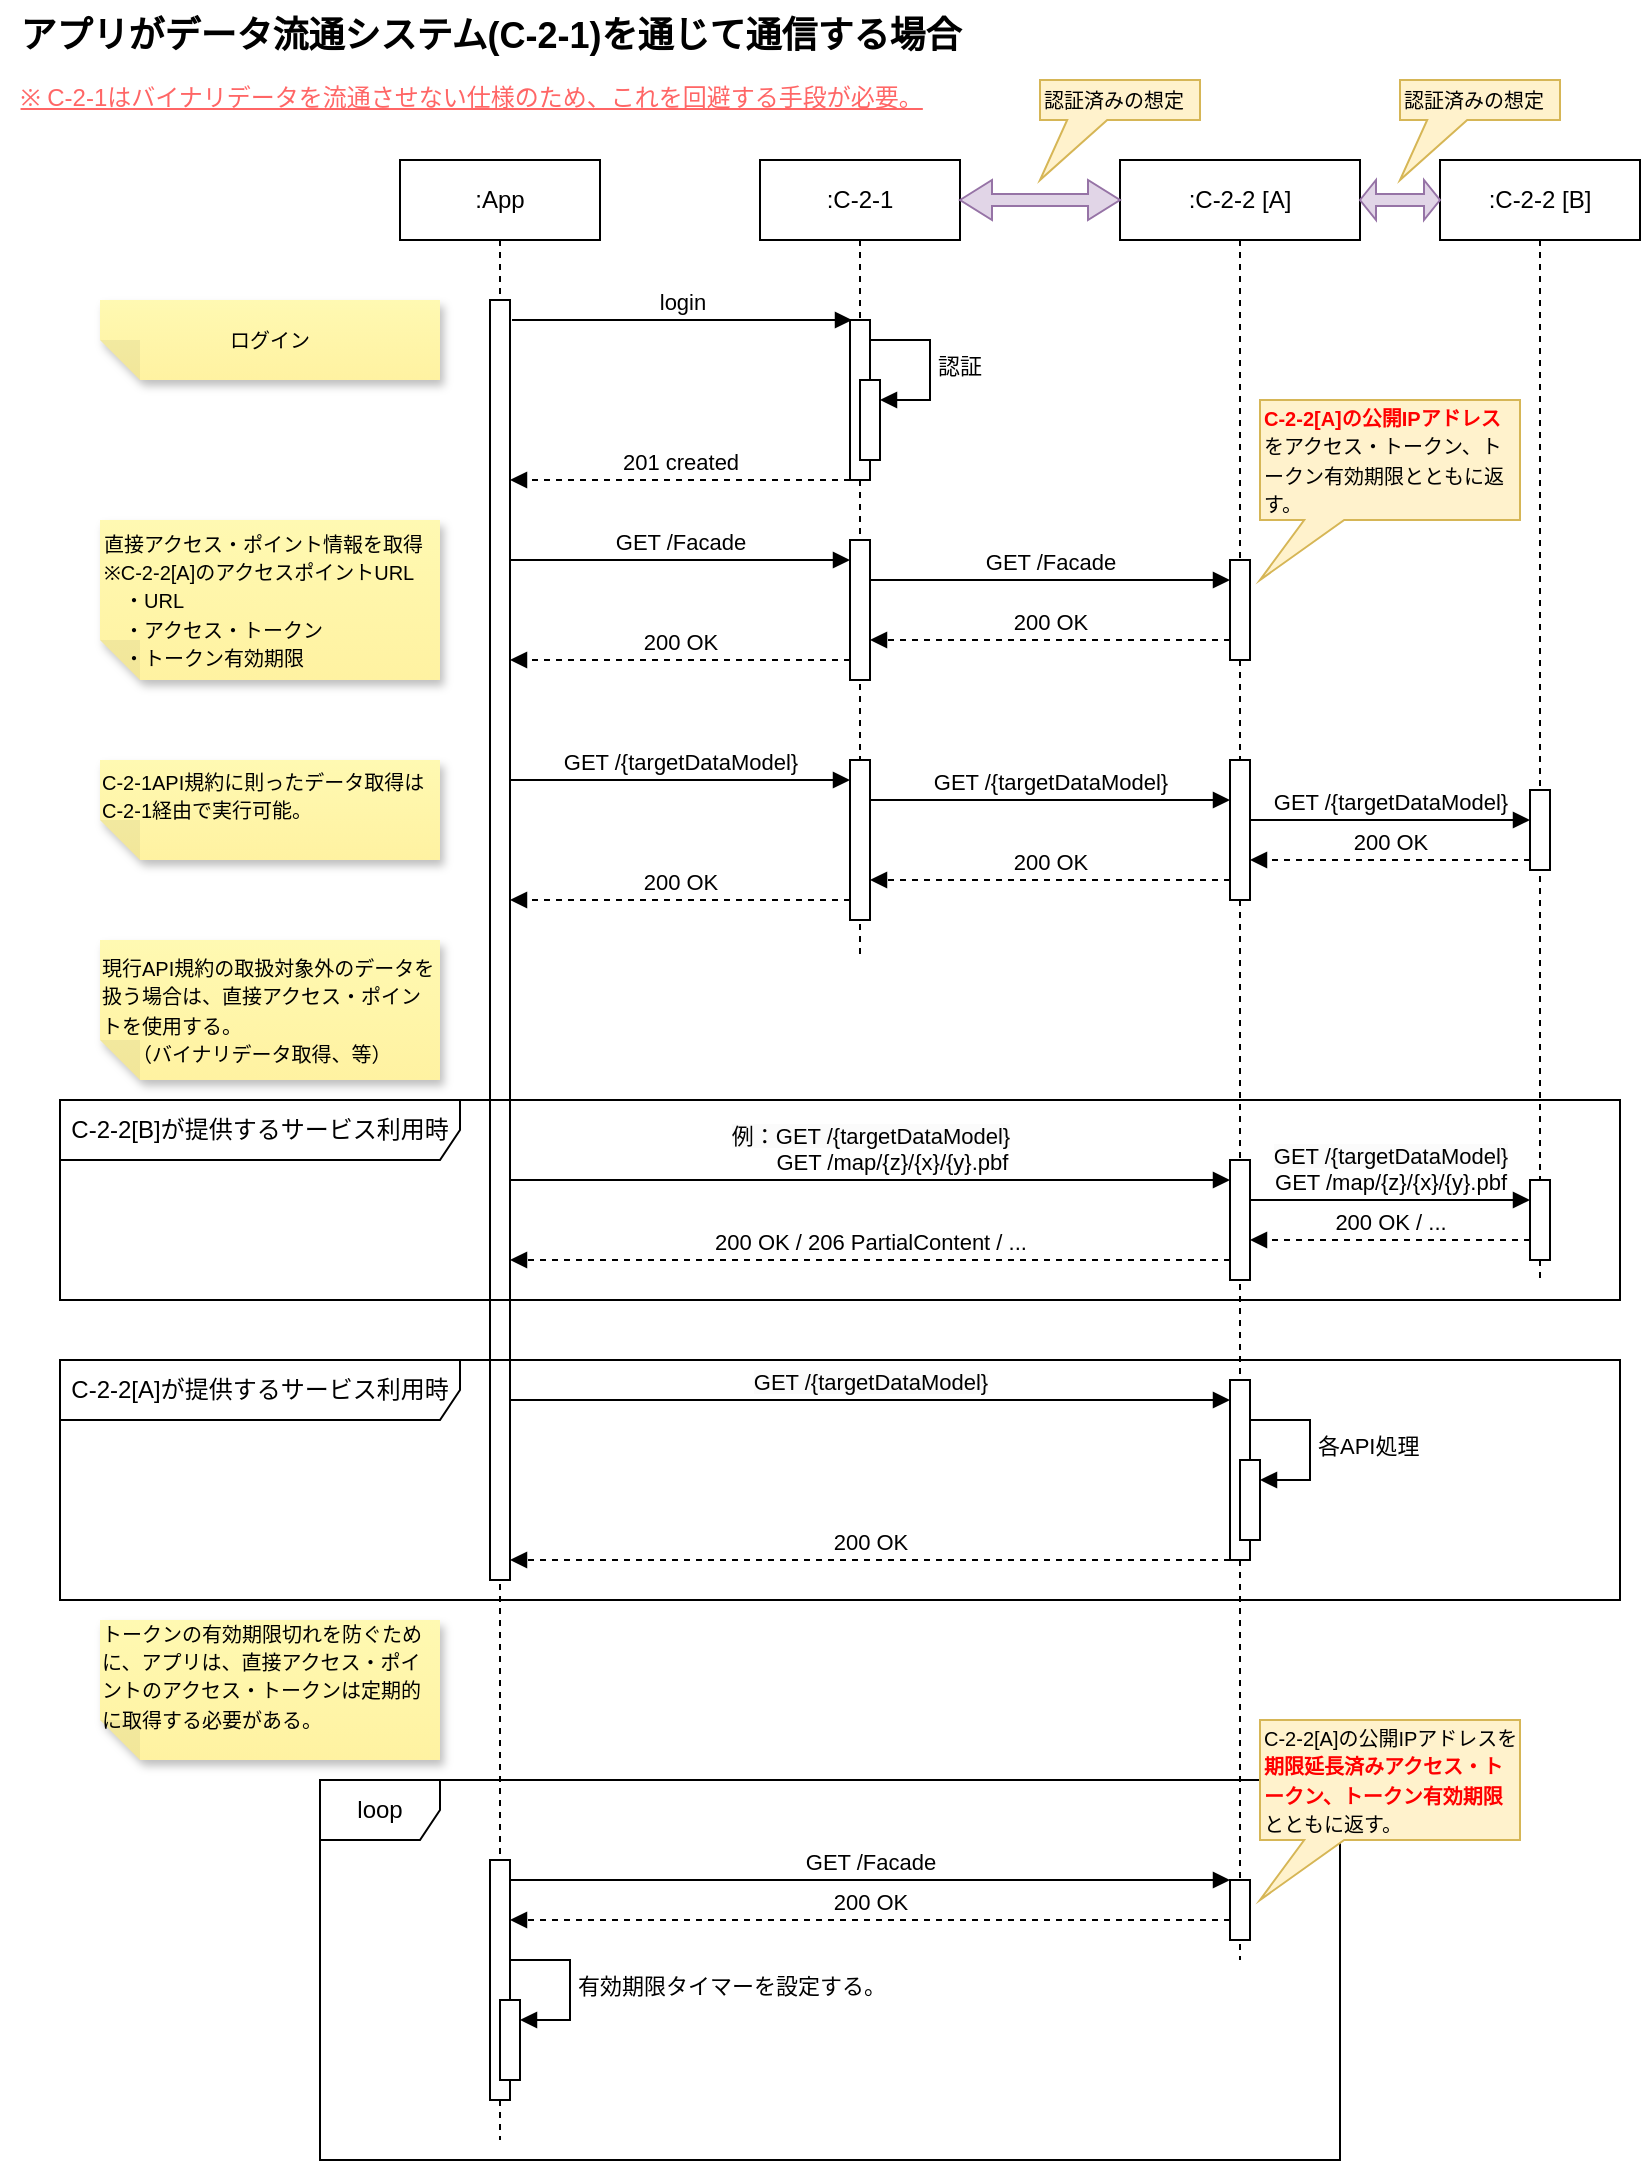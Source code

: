 <mxfile version="24.7.5" pages="6">
  <diagram name="C-2-1経由時のシーケンス" id="2YBvvXClWsGukQMizWep">
    <mxGraphModel dx="1434" dy="854" grid="1" gridSize="10" guides="1" tooltips="1" connect="1" arrows="1" fold="1" page="1" pageScale="1" pageWidth="850" pageHeight="1100" math="0" shadow="0">
      <root>
        <mxCell id="0" />
        <mxCell id="1" parent="0" />
        <mxCell id="Qv2kMFumS-zRc43ijODE-3" value=":C-2-2 [B]" style="shape=umlLifeline;perimeter=lifelinePerimeter;whiteSpace=wrap;html=1;container=0;dropTarget=0;collapsible=0;recursiveResize=0;outlineConnect=0;portConstraint=eastwest;newEdgeStyle={&quot;edgeStyle&quot;:&quot;elbowEdgeStyle&quot;,&quot;elbow&quot;:&quot;vertical&quot;,&quot;curved&quot;:0,&quot;rounded&quot;:0};" parent="1" vertex="1">
          <mxGeometry x="720" y="80" width="100" height="560" as="geometry" />
        </mxCell>
        <mxCell id="Qv2kMFumS-zRc43ijODE-52" value="" style="html=1;points=[];perimeter=orthogonalPerimeter;outlineConnect=0;targetShapes=umlLifeline;portConstraint=eastwest;newEdgeStyle={&quot;edgeStyle&quot;:&quot;elbowEdgeStyle&quot;,&quot;elbow&quot;:&quot;vertical&quot;,&quot;curved&quot;:0,&quot;rounded&quot;:0};" parent="Qv2kMFumS-zRc43ijODE-3" vertex="1">
          <mxGeometry x="45" y="315" width="10" height="40" as="geometry" />
        </mxCell>
        <mxCell id="aM9ryv3xv72pqoxQDRHE-1" value=":App" style="shape=umlLifeline;perimeter=lifelinePerimeter;whiteSpace=wrap;html=1;container=0;dropTarget=0;collapsible=0;recursiveResize=0;outlineConnect=0;portConstraint=eastwest;newEdgeStyle={&quot;edgeStyle&quot;:&quot;elbowEdgeStyle&quot;,&quot;elbow&quot;:&quot;vertical&quot;,&quot;curved&quot;:0,&quot;rounded&quot;:0};" parent="1" vertex="1">
          <mxGeometry x="200" y="80" width="100" height="990" as="geometry" />
        </mxCell>
        <mxCell id="aM9ryv3xv72pqoxQDRHE-2" value="" style="html=1;points=[];perimeter=orthogonalPerimeter;outlineConnect=0;targetShapes=umlLifeline;portConstraint=eastwest;newEdgeStyle={&quot;edgeStyle&quot;:&quot;elbowEdgeStyle&quot;,&quot;elbow&quot;:&quot;vertical&quot;,&quot;curved&quot;:0,&quot;rounded&quot;:0};" parent="aM9ryv3xv72pqoxQDRHE-1" vertex="1">
          <mxGeometry x="45" y="70" width="10" height="640" as="geometry" />
        </mxCell>
        <mxCell id="JKQSdfEKDAcKGkrRnbKr-1" value="" style="html=1;points=[[0,0,0,0,5],[0,1,0,0,-5],[1,0,0,0,5],[1,1,0,0,-5]];perimeter=orthogonalPerimeter;outlineConnect=0;targetShapes=umlLifeline;portConstraint=eastwest;newEdgeStyle={&quot;curved&quot;:0,&quot;rounded&quot;:0};" vertex="1" parent="aM9ryv3xv72pqoxQDRHE-1">
          <mxGeometry x="45" y="850" width="10" height="120" as="geometry" />
        </mxCell>
        <mxCell id="aM9ryv3xv72pqoxQDRHE-5" value=":C-2-1" style="shape=umlLifeline;perimeter=lifelinePerimeter;whiteSpace=wrap;html=1;container=0;dropTarget=0;collapsible=0;recursiveResize=0;outlineConnect=0;portConstraint=eastwest;newEdgeStyle={&quot;edgeStyle&quot;:&quot;elbowEdgeStyle&quot;,&quot;elbow&quot;:&quot;vertical&quot;,&quot;curved&quot;:0,&quot;rounded&quot;:0};" parent="1" vertex="1">
          <mxGeometry x="380" y="80" width="100" height="400" as="geometry" />
        </mxCell>
        <mxCell id="Qv2kMFumS-zRc43ijODE-8" style="edgeStyle=elbowEdgeStyle;rounded=0;orthogonalLoop=1;jettySize=auto;html=1;elbow=vertical;curved=0;" parent="aM9ryv3xv72pqoxQDRHE-5" source="aM9ryv3xv72pqoxQDRHE-6" target="aM9ryv3xv72pqoxQDRHE-5" edge="1">
          <mxGeometry relative="1" as="geometry" />
        </mxCell>
        <mxCell id="aM9ryv3xv72pqoxQDRHE-6" value="" style="html=1;points=[];perimeter=orthogonalPerimeter;outlineConnect=0;targetShapes=umlLifeline;portConstraint=eastwest;newEdgeStyle={&quot;edgeStyle&quot;:&quot;elbowEdgeStyle&quot;,&quot;elbow&quot;:&quot;vertical&quot;,&quot;curved&quot;:0,&quot;rounded&quot;:0};" parent="aM9ryv3xv72pqoxQDRHE-5" vertex="1">
          <mxGeometry x="45" y="80" width="10" height="80" as="geometry" />
        </mxCell>
        <mxCell id="Qv2kMFumS-zRc43ijODE-7" value="" style="html=1;points=[];perimeter=orthogonalPerimeter;outlineConnect=0;targetShapes=umlLifeline;portConstraint=eastwest;newEdgeStyle={&quot;edgeStyle&quot;:&quot;elbowEdgeStyle&quot;,&quot;elbow&quot;:&quot;vertical&quot;,&quot;curved&quot;:0,&quot;rounded&quot;:0};" parent="aM9ryv3xv72pqoxQDRHE-5" vertex="1">
          <mxGeometry x="45" y="190" width="10" height="70" as="geometry" />
        </mxCell>
        <mxCell id="Qv2kMFumS-zRc43ijODE-48" value="" style="html=1;points=[];perimeter=orthogonalPerimeter;outlineConnect=0;targetShapes=umlLifeline;portConstraint=eastwest;newEdgeStyle={&quot;edgeStyle&quot;:&quot;elbowEdgeStyle&quot;,&quot;elbow&quot;:&quot;vertical&quot;,&quot;curved&quot;:0,&quot;rounded&quot;:0};" parent="aM9ryv3xv72pqoxQDRHE-5" vertex="1">
          <mxGeometry x="45" y="300" width="10" height="80" as="geometry" />
        </mxCell>
        <mxCell id="K5Ar8J1tQvPkgy8A56gh-3" value="" style="html=1;points=[[0,0,0,0,5],[0,1,0,0,-5],[1,0,0,0,5],[1,1,0,0,-5]];perimeter=orthogonalPerimeter;outlineConnect=0;targetShapes=umlLifeline;portConstraint=eastwest;newEdgeStyle={&quot;curved&quot;:0,&quot;rounded&quot;:0};" vertex="1" parent="aM9ryv3xv72pqoxQDRHE-5">
          <mxGeometry x="50" y="110" width="10" height="40" as="geometry" />
        </mxCell>
        <mxCell id="K5Ar8J1tQvPkgy8A56gh-4" value="認証" style="html=1;align=left;spacingLeft=2;endArrow=block;rounded=0;edgeStyle=orthogonalEdgeStyle;curved=0;rounded=0;" edge="1" target="K5Ar8J1tQvPkgy8A56gh-3" parent="aM9ryv3xv72pqoxQDRHE-5">
          <mxGeometry relative="1" as="geometry">
            <mxPoint x="55" y="90" as="sourcePoint" />
            <Array as="points">
              <mxPoint x="85" y="120" />
            </Array>
          </mxGeometry>
        </mxCell>
        <mxCell id="aM9ryv3xv72pqoxQDRHE-7" value="login" style="html=1;verticalAlign=bottom;endArrow=block;edgeStyle=elbowEdgeStyle;elbow=horizontal;curved=0;rounded=0;" parent="1" edge="1">
          <mxGeometry relative="1" as="geometry">
            <mxPoint x="256" y="160" as="sourcePoint" />
            <Array as="points">
              <mxPoint x="341" y="160" />
            </Array>
            <mxPoint x="426" y="160" as="targetPoint" />
          </mxGeometry>
        </mxCell>
        <mxCell id="aM9ryv3xv72pqoxQDRHE-9" value="201 created" style="html=1;verticalAlign=bottom;endArrow=block;edgeStyle=elbowEdgeStyle;elbow=vertical;curved=0;rounded=0;dashed=1;" parent="1" edge="1">
          <mxGeometry relative="1" as="geometry">
            <mxPoint x="425" y="240" as="sourcePoint" />
            <Array as="points">
              <mxPoint x="350" y="240" />
            </Array>
            <mxPoint x="255" y="240" as="targetPoint" />
            <mxPoint as="offset" />
          </mxGeometry>
        </mxCell>
        <mxCell id="Qv2kMFumS-zRc43ijODE-1" value=":C-2-2 [A]" style="shape=umlLifeline;perimeter=lifelinePerimeter;whiteSpace=wrap;html=1;container=0;dropTarget=0;collapsible=0;recursiveResize=0;outlineConnect=0;portConstraint=eastwest;newEdgeStyle={&quot;edgeStyle&quot;:&quot;elbowEdgeStyle&quot;,&quot;elbow&quot;:&quot;vertical&quot;,&quot;curved&quot;:0,&quot;rounded&quot;:0};" parent="1" vertex="1">
          <mxGeometry x="560" y="80" width="120" height="900" as="geometry" />
        </mxCell>
        <mxCell id="Qv2kMFumS-zRc43ijODE-2" value="" style="html=1;points=[];perimeter=orthogonalPerimeter;outlineConnect=0;targetShapes=umlLifeline;portConstraint=eastwest;newEdgeStyle={&quot;edgeStyle&quot;:&quot;elbowEdgeStyle&quot;,&quot;elbow&quot;:&quot;vertical&quot;,&quot;curved&quot;:0,&quot;rounded&quot;:0};" parent="Qv2kMFumS-zRc43ijODE-1" vertex="1">
          <mxGeometry x="55" y="200" width="10" height="50" as="geometry" />
        </mxCell>
        <mxCell id="Qv2kMFumS-zRc43ijODE-14" value="" style="html=1;points=[];perimeter=orthogonalPerimeter;outlineConnect=0;targetShapes=umlLifeline;portConstraint=eastwest;newEdgeStyle={&quot;edgeStyle&quot;:&quot;elbowEdgeStyle&quot;,&quot;elbow&quot;:&quot;vertical&quot;,&quot;curved&quot;:0,&quot;rounded&quot;:0};" parent="Qv2kMFumS-zRc43ijODE-1" vertex="1">
          <mxGeometry x="55" y="500" width="10" height="60" as="geometry" />
        </mxCell>
        <mxCell id="Qv2kMFumS-zRc43ijODE-15" value="&lt;span style=&quot;background-color: rgb(251, 251, 251);&quot;&gt;GET /{targetDataModel}&lt;/span&gt;&lt;div&gt;GET /map/{z}/{x}/{y}.pbf&lt;/div&gt;" style="html=1;verticalAlign=bottom;endArrow=block;edgeStyle=elbowEdgeStyle;elbow=horizontal;curved=0;rounded=0;" parent="Qv2kMFumS-zRc43ijODE-1" target="Qv2kMFumS-zRc43ijODE-4" edge="1">
          <mxGeometry relative="1" as="geometry">
            <mxPoint x="65.0" y="520" as="sourcePoint" />
            <Array as="points">
              <mxPoint x="150" y="520" />
            </Array>
            <mxPoint x="430" y="520" as="targetPoint" />
          </mxGeometry>
        </mxCell>
        <mxCell id="Qv2kMFumS-zRc43ijODE-16" value="200 OK / ..." style="html=1;verticalAlign=bottom;endArrow=block;edgeStyle=elbowEdgeStyle;elbow=vertical;curved=0;rounded=0;dashed=1;" parent="Qv2kMFumS-zRc43ijODE-1" source="Qv2kMFumS-zRc43ijODE-4" target="Qv2kMFumS-zRc43ijODE-14" edge="1">
          <mxGeometry relative="1" as="geometry">
            <mxPoint x="200" y="540" as="sourcePoint" />
            <Array as="points">
              <mxPoint x="130" y="540" />
            </Array>
            <mxPoint x="30" y="540" as="targetPoint" />
          </mxGeometry>
        </mxCell>
        <mxCell id="Qv2kMFumS-zRc43ijODE-4" value="" style="html=1;points=[];perimeter=orthogonalPerimeter;outlineConnect=0;targetShapes=umlLifeline;portConstraint=eastwest;newEdgeStyle={&quot;edgeStyle&quot;:&quot;elbowEdgeStyle&quot;,&quot;elbow&quot;:&quot;vertical&quot;,&quot;curved&quot;:0,&quot;rounded&quot;:0};" parent="Qv2kMFumS-zRc43ijODE-1" vertex="1">
          <mxGeometry x="205" y="510" width="10" height="40" as="geometry" />
        </mxCell>
        <mxCell id="Qv2kMFumS-zRc43ijODE-49" value="" style="html=1;points=[];perimeter=orthogonalPerimeter;outlineConnect=0;targetShapes=umlLifeline;portConstraint=eastwest;newEdgeStyle={&quot;edgeStyle&quot;:&quot;elbowEdgeStyle&quot;,&quot;elbow&quot;:&quot;vertical&quot;,&quot;curved&quot;:0,&quot;rounded&quot;:0};" parent="Qv2kMFumS-zRc43ijODE-1" vertex="1">
          <mxGeometry x="55" y="300" width="10" height="70" as="geometry" />
        </mxCell>
        <mxCell id="JKQSdfEKDAcKGkrRnbKr-3" value="" style="html=1;points=[[0,0,0,0,5],[0,1,0,0,-5],[1,0,0,0,5],[1,1,0,0,-5]];perimeter=orthogonalPerimeter;outlineConnect=0;targetShapes=umlLifeline;portConstraint=eastwest;newEdgeStyle={&quot;curved&quot;:0,&quot;rounded&quot;:0};" vertex="1" parent="Qv2kMFumS-zRc43ijODE-1">
          <mxGeometry x="55" y="860" width="10" height="30" as="geometry" />
        </mxCell>
        <mxCell id="c1PD0P7a9lApf4Ewm2Fh-3" value="" style="html=1;points=[[0,0,0,0,5],[0,1,0,0,-5],[1,0,0,0,5],[1,1,0,0,-5]];perimeter=orthogonalPerimeter;outlineConnect=0;targetShapes=umlLifeline;portConstraint=eastwest;newEdgeStyle={&quot;curved&quot;:0,&quot;rounded&quot;:0};" vertex="1" parent="Qv2kMFumS-zRc43ijODE-1">
          <mxGeometry x="55" y="610" width="10" height="90" as="geometry" />
        </mxCell>
        <mxCell id="c1PD0P7a9lApf4Ewm2Fh-4" value="" style="html=1;points=[[0,0,0,0,5],[0,1,0,0,-5],[1,0,0,0,5],[1,1,0,0,-5]];perimeter=orthogonalPerimeter;outlineConnect=0;targetShapes=umlLifeline;portConstraint=eastwest;newEdgeStyle={&quot;curved&quot;:0,&quot;rounded&quot;:0};" vertex="1" parent="Qv2kMFumS-zRc43ijODE-1">
          <mxGeometry x="60" y="650" width="10" height="40" as="geometry" />
        </mxCell>
        <mxCell id="c1PD0P7a9lApf4Ewm2Fh-5" value="各API処理" style="html=1;align=left;spacingLeft=2;endArrow=block;rounded=0;edgeStyle=orthogonalEdgeStyle;curved=0;rounded=0;" edge="1" parent="Qv2kMFumS-zRc43ijODE-1" target="c1PD0P7a9lApf4Ewm2Fh-4">
          <mxGeometry relative="1" as="geometry">
            <mxPoint x="65" y="630" as="sourcePoint" />
            <Array as="points">
              <mxPoint x="95" y="660" />
            </Array>
          </mxGeometry>
        </mxCell>
        <mxCell id="Qv2kMFumS-zRc43ijODE-5" value="GET /Facade" style="html=1;verticalAlign=bottom;endArrow=block;edgeStyle=elbowEdgeStyle;elbow=vertical;curved=0;rounded=0;" parent="1" source="aM9ryv3xv72pqoxQDRHE-2" target="Qv2kMFumS-zRc43ijODE-7" edge="1">
          <mxGeometry relative="1" as="geometry">
            <mxPoint x="260" y="280" as="sourcePoint" />
            <Array as="points">
              <mxPoint x="335" y="280" />
            </Array>
            <mxPoint x="420" y="280" as="targetPoint" />
          </mxGeometry>
        </mxCell>
        <mxCell id="Qv2kMFumS-zRc43ijODE-6" value="GET /Facade" style="html=1;verticalAlign=bottom;endArrow=block;edgeStyle=elbowEdgeStyle;elbow=horizontal;curved=0;rounded=0;" parent="1" source="Qv2kMFumS-zRc43ijODE-7" target="Qv2kMFumS-zRc43ijODE-2" edge="1">
          <mxGeometry relative="1" as="geometry">
            <mxPoint x="440" y="290" as="sourcePoint" />
            <Array as="points">
              <mxPoint x="520" y="290" />
            </Array>
            <mxPoint x="610" y="290" as="targetPoint" />
          </mxGeometry>
        </mxCell>
        <mxCell id="Qv2kMFumS-zRc43ijODE-9" value="200 OK" style="html=1;verticalAlign=bottom;endArrow=block;edgeStyle=elbowEdgeStyle;elbow=vertical;curved=0;rounded=0;dashed=1;" parent="1" source="Qv2kMFumS-zRc43ijODE-2" target="Qv2kMFumS-zRc43ijODE-7" edge="1">
          <mxGeometry relative="1" as="geometry">
            <mxPoint x="610" y="320" as="sourcePoint" />
            <Array as="points">
              <mxPoint x="535" y="320" />
            </Array>
            <mxPoint x="440" y="320" as="targetPoint" />
          </mxGeometry>
        </mxCell>
        <mxCell id="Qv2kMFumS-zRc43ijODE-10" value="200 OK" style="html=1;verticalAlign=bottom;endArrow=block;edgeStyle=elbowEdgeStyle;elbow=vertical;curved=0;rounded=0;dashed=1;" parent="1" source="Qv2kMFumS-zRc43ijODE-7" target="aM9ryv3xv72pqoxQDRHE-2" edge="1">
          <mxGeometry relative="1" as="geometry">
            <mxPoint x="420" y="330" as="sourcePoint" />
            <Array as="points">
              <mxPoint x="340" y="330" />
            </Array>
            <mxPoint x="260" y="330" as="targetPoint" />
          </mxGeometry>
        </mxCell>
        <mxCell id="Qv2kMFumS-zRc43ijODE-11" value="&lt;div style=&quot;&quot;&gt;&lt;span style=&quot;font-size: 10px;&quot;&gt;ログイン&lt;/span&gt;&lt;/div&gt;" style="shape=note;whiteSpace=wrap;html=1;backgroundOutline=1;fontColor=#000000;darkOpacity=0.05;fillColor=#FFF9B2;strokeColor=none;fillStyle=solid;direction=west;gradientDirection=north;gradientColor=#FFF2A1;shadow=1;size=20;pointerEvents=1;align=center;" parent="1" vertex="1">
          <mxGeometry x="50" y="150" width="170" height="40" as="geometry" />
        </mxCell>
        <mxCell id="Qv2kMFumS-zRc43ijODE-18" value="&lt;div style=&quot;text-align: left;&quot;&gt;&lt;span style=&quot;font-size: 10px;&quot;&gt;現行API規約の取扱対象外のデータを扱う場合は、直接アクセス・ポイントを使用する。&lt;br&gt;　　（バイナリデータ取得、等）&lt;/span&gt;&lt;/div&gt;" style="shape=note;whiteSpace=wrap;html=1;backgroundOutline=1;fontColor=#000000;darkOpacity=0.05;fillColor=#FFF9B2;strokeColor=none;fillStyle=solid;direction=west;gradientDirection=north;gradientColor=#FFF2A1;shadow=1;size=20;pointerEvents=1;" parent="1" vertex="1">
          <mxGeometry x="50" y="470" width="170" height="70" as="geometry" />
        </mxCell>
        <mxCell id="Qv2kMFumS-zRc43ijODE-19" value="&lt;font style=&quot;font-size: 18px;&quot;&gt;アプリがデータ流通システム(C-2-1)を通じて通信する場合&lt;/font&gt;&lt;div style=&quot;text-align: left;&quot;&gt;&lt;span style=&quot;font-weight: normal;&quot;&gt;&lt;font color=&quot;#ff6666&quot; style=&quot;font-size: 12px;&quot;&gt;&lt;u&gt;※ C-2-1はバイナリデータを流通させない仕様のため、これを回避する手段が必要。&lt;/u&gt;&lt;/font&gt;&lt;/span&gt;&lt;/div&gt;" style="text;strokeColor=none;fillColor=none;html=1;fontSize=24;fontStyle=1;verticalAlign=middle;align=center;" parent="1" vertex="1">
          <mxGeometry width="490" height="60" as="geometry" />
        </mxCell>
        <mxCell id="Qv2kMFumS-zRc43ijODE-46" value="&lt;span style=&quot;background-color: rgb(251, 251, 251);&quot;&gt;例：GET /{targetDataModel}&lt;br&gt;&lt;/span&gt;&amp;nbsp; &amp;nbsp; &amp;nbsp; &amp;nbsp;GET /map/{z}/{x}/{y}.pbf" style="html=1;verticalAlign=bottom;endArrow=block;edgeStyle=elbowEdgeStyle;elbow=horizontal;curved=0;rounded=0;" parent="1" target="Qv2kMFumS-zRc43ijODE-14" edge="1">
          <mxGeometry relative="1" as="geometry">
            <mxPoint x="255" y="590" as="sourcePoint" />
            <Array as="points">
              <mxPoint x="555" y="590" />
            </Array>
            <mxPoint x="610" y="590" as="targetPoint" />
          </mxGeometry>
        </mxCell>
        <mxCell id="Qv2kMFumS-zRc43ijODE-47" value="200 OK / 206 PartialContent / ..." style="html=1;verticalAlign=bottom;endArrow=block;edgeStyle=elbowEdgeStyle;elbow=vertical;curved=0;rounded=0;dashed=1;" parent="1" source="Qv2kMFumS-zRc43ijODE-14" edge="1">
          <mxGeometry relative="1" as="geometry">
            <mxPoint x="610" y="630" as="sourcePoint" />
            <Array as="points">
              <mxPoint x="535" y="630" />
            </Array>
            <mxPoint x="255" y="630" as="targetPoint" />
          </mxGeometry>
        </mxCell>
        <mxCell id="Qv2kMFumS-zRc43ijODE-50" value="GET /{targetDataModel}" style="html=1;verticalAlign=bottom;endArrow=block;edgeStyle=elbowEdgeStyle;elbow=horizontal;curved=0;rounded=0;" parent="1" edge="1">
          <mxGeometry relative="1" as="geometry">
            <mxPoint x="255" y="390" as="sourcePoint" />
            <Array as="points">
              <mxPoint x="335" y="390" />
            </Array>
            <mxPoint x="425" y="390" as="targetPoint" />
          </mxGeometry>
        </mxCell>
        <mxCell id="Qv2kMFumS-zRc43ijODE-51" value="GET /{targetDataModel}" style="html=1;verticalAlign=bottom;endArrow=block;edgeStyle=elbowEdgeStyle;elbow=horizontal;curved=0;rounded=0;" parent="1" source="Qv2kMFumS-zRc43ijODE-48" target="Qv2kMFumS-zRc43ijODE-49" edge="1">
          <mxGeometry relative="1" as="geometry">
            <mxPoint x="440" y="400" as="sourcePoint" />
            <Array as="points">
              <mxPoint x="520" y="400" />
            </Array>
            <mxPoint x="610" y="400" as="targetPoint" />
          </mxGeometry>
        </mxCell>
        <mxCell id="Qv2kMFumS-zRc43ijODE-53" value="GET /{targetDataModel}" style="html=1;verticalAlign=bottom;endArrow=block;edgeStyle=elbowEdgeStyle;elbow=horizontal;curved=0;rounded=0;" parent="1" source="Qv2kMFumS-zRc43ijODE-49" target="Qv2kMFumS-zRc43ijODE-52" edge="1">
          <mxGeometry relative="1" as="geometry">
            <mxPoint x="630" y="410" as="sourcePoint" />
            <Array as="points">
              <mxPoint x="715" y="410" />
            </Array>
            <mxPoint x="760" y="410" as="targetPoint" />
          </mxGeometry>
        </mxCell>
        <mxCell id="Qv2kMFumS-zRc43ijODE-54" value="200 OK" style="html=1;verticalAlign=bottom;endArrow=block;edgeStyle=elbowEdgeStyle;elbow=vertical;curved=0;rounded=0;dashed=1;" parent="1" source="Qv2kMFumS-zRc43ijODE-52" target="Qv2kMFumS-zRc43ijODE-49" edge="1">
          <mxGeometry relative="1" as="geometry">
            <mxPoint x="760" y="430" as="sourcePoint" />
            <Array as="points">
              <mxPoint x="695" y="430" />
            </Array>
            <mxPoint x="630" y="430" as="targetPoint" />
          </mxGeometry>
        </mxCell>
        <mxCell id="Qv2kMFumS-zRc43ijODE-55" value="200 OK" style="html=1;verticalAlign=bottom;endArrow=block;edgeStyle=elbowEdgeStyle;elbow=vertical;curved=0;rounded=0;dashed=1;" parent="1" source="Qv2kMFumS-zRc43ijODE-49" target="Qv2kMFumS-zRc43ijODE-48" edge="1">
          <mxGeometry relative="1" as="geometry">
            <mxPoint x="610" y="440" as="sourcePoint" />
            <Array as="points">
              <mxPoint x="530" y="440" />
            </Array>
            <mxPoint x="450" y="440" as="targetPoint" />
          </mxGeometry>
        </mxCell>
        <mxCell id="Qv2kMFumS-zRc43ijODE-56" value="200 OK" style="html=1;verticalAlign=bottom;endArrow=block;edgeStyle=elbowEdgeStyle;elbow=vertical;curved=0;rounded=0;dashed=1;" parent="1" edge="1">
          <mxGeometry relative="1" as="geometry">
            <mxPoint x="425" y="450" as="sourcePoint" />
            <Array as="points">
              <mxPoint x="340" y="450" />
            </Array>
            <mxPoint x="255" y="450" as="targetPoint" />
          </mxGeometry>
        </mxCell>
        <mxCell id="Qv2kMFumS-zRc43ijODE-57" value="&lt;div style=&quot;text-align: left;&quot;&gt;&lt;span style=&quot;font-size: 10px;&quot;&gt;C-2-1API規約に則ったデータ取得はC-2-1経由で実行可能。&lt;br&gt;　　&lt;/span&gt;&lt;/div&gt;" style="shape=note;whiteSpace=wrap;html=1;backgroundOutline=1;fontColor=#000000;darkOpacity=0.05;fillColor=#FFF9B2;strokeColor=none;fillStyle=solid;direction=west;gradientDirection=north;gradientColor=#FFF2A1;shadow=1;size=20;pointerEvents=1;" parent="1" vertex="1">
          <mxGeometry x="50" y="380" width="170" height="50" as="geometry" />
        </mxCell>
        <mxCell id="Qv2kMFumS-zRc43ijODE-64" value="" style="shape=doubleArrow;whiteSpace=wrap;html=1;fillColor=#e1d5e7;strokeColor=#9673a6;" parent="1" vertex="1">
          <mxGeometry x="680" y="90" width="40" height="20" as="geometry" />
        </mxCell>
        <mxCell id="2MUVDJIt3ERt5kHvMN0i-1" value="&lt;font style=&quot;font-size: 10px;&quot;&gt;&lt;b&gt;&lt;font color=&quot;#ff0000&quot;&gt;C-2-2[A]の公開IPアドレス&lt;/font&gt;&lt;/b&gt;をアクセス・トークン、トークン有効期限とともに返す。　&lt;/font&gt;" style="shape=callout;whiteSpace=wrap;html=1;perimeter=calloutPerimeter;position2=0;fillColor=#fff2cc;strokeColor=#d6b656;align=left;size=30;position=0.17;" vertex="1" parent="1">
          <mxGeometry x="630" y="200" width="130" height="90" as="geometry" />
        </mxCell>
        <mxCell id="JKQSdfEKDAcKGkrRnbKr-4" value="GET /Facade" style="html=1;verticalAlign=bottom;endArrow=block;edgeStyle=elbowEdgeStyle;elbow=horizontal;curved=0;rounded=0;" edge="1" parent="1" source="JKQSdfEKDAcKGkrRnbKr-1" target="JKQSdfEKDAcKGkrRnbKr-3">
          <mxGeometry relative="1" as="geometry">
            <mxPoint x="435" y="940" as="sourcePoint" />
            <Array as="points">
              <mxPoint x="525" y="940" />
            </Array>
            <mxPoint x="600" y="940" as="targetPoint" />
          </mxGeometry>
        </mxCell>
        <mxCell id="JKQSdfEKDAcKGkrRnbKr-6" value="200 OK" style="html=1;verticalAlign=bottom;endArrow=block;edgeStyle=elbowEdgeStyle;elbow=vertical;curved=0;rounded=0;dashed=1;" edge="1" parent="1" source="JKQSdfEKDAcKGkrRnbKr-3" target="JKQSdfEKDAcKGkrRnbKr-1">
          <mxGeometry relative="1" as="geometry">
            <mxPoint x="610" y="960" as="sourcePoint" />
            <Array as="points">
              <mxPoint x="530" y="960" />
            </Array>
            <mxPoint x="280" y="960" as="targetPoint" />
          </mxGeometry>
        </mxCell>
        <mxCell id="JKQSdfEKDAcKGkrRnbKr-8" value="loop" style="shape=umlFrame;whiteSpace=wrap;html=1;pointerEvents=0;" vertex="1" parent="1">
          <mxGeometry x="160" y="890" width="510" height="190" as="geometry" />
        </mxCell>
        <mxCell id="JKQSdfEKDAcKGkrRnbKr-7" value="&lt;font style=&quot;font-size: 10px;&quot;&gt;C-2-2[A]の公開IPアドレスを&lt;b&gt;&lt;font color=&quot;#ff0000&quot;&gt;期限延長済みアクセス・トークン、トークン有効期限&lt;/font&gt;&lt;/b&gt;とともに返す。　&lt;/font&gt;" style="shape=callout;whiteSpace=wrap;html=1;perimeter=calloutPerimeter;position2=0;fillColor=#fff2cc;strokeColor=#d6b656;align=left;size=30;position=0.17;" vertex="1" parent="1">
          <mxGeometry x="630" y="860" width="130" height="90" as="geometry" />
        </mxCell>
        <mxCell id="W6BTH40ns69EnWN3gB2Q-1" value="" style="html=1;points=[[0,0,0,0,5],[0,1,0,0,-5],[1,0,0,0,5],[1,1,0,0,-5]];perimeter=orthogonalPerimeter;outlineConnect=0;targetShapes=umlLifeline;portConstraint=eastwest;newEdgeStyle={&quot;curved&quot;:0,&quot;rounded&quot;:0};" vertex="1" parent="1">
          <mxGeometry x="250" y="1000" width="10" height="40" as="geometry" />
        </mxCell>
        <mxCell id="W6BTH40ns69EnWN3gB2Q-2" value="有効期限タイマーを設定する。" style="html=1;align=left;spacingLeft=2;endArrow=block;rounded=0;edgeStyle=orthogonalEdgeStyle;curved=0;rounded=0;" edge="1" target="W6BTH40ns69EnWN3gB2Q-1" parent="1">
          <mxGeometry relative="1" as="geometry">
            <mxPoint x="255" y="980" as="sourcePoint" />
            <Array as="points">
              <mxPoint x="285" y="1010" />
            </Array>
          </mxGeometry>
        </mxCell>
        <mxCell id="W6BTH40ns69EnWN3gB2Q-3" value="&lt;div style=&quot;text-align: left;&quot;&gt;&lt;span style=&quot;font-size: 10px;&quot;&gt;トークンの有効期限切れを防ぐために、アプリは、&lt;/span&gt;&lt;span style=&quot;font-size: 10px; background-color: initial;&quot;&gt;直接アクセス・ポイントのアクセス・トークンは定期的に取得する必要がある。&lt;/span&gt;&lt;/div&gt;&lt;div style=&quot;text-align: left;&quot;&gt;&lt;span style=&quot;font-size: 10px; background-color: initial;&quot;&gt;&lt;br&gt;&lt;/span&gt;&lt;/div&gt;" style="shape=note;whiteSpace=wrap;html=1;backgroundOutline=1;fontColor=#000000;darkOpacity=0.05;fillColor=#FFF9B2;strokeColor=none;fillStyle=solid;direction=west;gradientDirection=north;gradientColor=#FFF2A1;shadow=1;size=20;pointerEvents=1;" vertex="1" parent="1">
          <mxGeometry x="50" y="810" width="170" height="70" as="geometry" />
        </mxCell>
        <mxCell id="0UJ3WVWB1CKk_aN6yeqt-1" value="&lt;div style=&quot;&quot;&gt;&lt;span style=&quot;font-size: 10px; background-color: initial;&quot;&gt;直接アクセス・ポイント情報を取得&lt;/span&gt;&lt;/div&gt;&lt;div style=&quot;&quot;&gt;&lt;span style=&quot;font-size: 10px; text-align: center;&quot;&gt;※C-2-2[A]のアクセスポイントURL&lt;/span&gt;&lt;span style=&quot;font-size: 10px; background-color: initial;&quot;&gt;&lt;br&gt;&lt;/span&gt;&lt;/div&gt;&lt;font style=&quot;font-size: 10px;&quot;&gt;　・URL&lt;/font&gt;&lt;div&gt;&lt;font style=&quot;font-size: 10px;&quot;&gt;　・アクセス・トークン&lt;/font&gt;&lt;/div&gt;&lt;div&gt;&lt;font style=&quot;font-size: 10px;&quot;&gt;　・トークン有効期限&lt;/font&gt;&lt;/div&gt;" style="shape=note;whiteSpace=wrap;html=1;backgroundOutline=1;fontColor=#000000;darkOpacity=0.05;fillColor=#FFF9B2;strokeColor=none;fillStyle=solid;direction=west;gradientDirection=north;gradientColor=#FFF2A1;shadow=1;size=20;pointerEvents=1;align=left;" vertex="1" parent="1">
          <mxGeometry x="50" y="260" width="170" height="80" as="geometry" />
        </mxCell>
        <mxCell id="l6zS16BRsBkH0_cx7ov1-1" value="&lt;font style=&quot;font-size: 10px;&quot;&gt;認証済みの想定&lt;/font&gt;" style="shape=callout;whiteSpace=wrap;html=1;perimeter=calloutPerimeter;position2=0;fillColor=#fff2cc;strokeColor=#d6b656;align=left;size=30;position=0.17;" vertex="1" parent="1">
          <mxGeometry x="700" y="40" width="80" height="50" as="geometry" />
        </mxCell>
        <mxCell id="l6zS16BRsBkH0_cx7ov1-2" value="" style="shape=doubleArrow;whiteSpace=wrap;html=1;fillColor=#e1d5e7;strokeColor=#9673a6;" vertex="1" parent="1">
          <mxGeometry x="480" y="90" width="80" height="20" as="geometry" />
        </mxCell>
        <mxCell id="l6zS16BRsBkH0_cx7ov1-3" value="&lt;font style=&quot;font-size: 10px;&quot;&gt;認証済みの想定&lt;/font&gt;" style="shape=callout;whiteSpace=wrap;html=1;perimeter=calloutPerimeter;position2=0;fillColor=#fff2cc;strokeColor=#d6b656;align=left;size=30;position=0.17;" vertex="1" parent="1">
          <mxGeometry x="520" y="40" width="80" height="50" as="geometry" />
        </mxCell>
        <mxCell id="c1PD0P7a9lApf4Ewm2Fh-6" value="&lt;span style=&quot;background-color: rgb(251, 251, 251);&quot;&gt;GET /{targetDataModel}&lt;/span&gt;" style="html=1;verticalAlign=bottom;endArrow=block;edgeStyle=elbowEdgeStyle;elbow=horizontal;curved=0;rounded=0;" edge="1" parent="1" target="c1PD0P7a9lApf4Ewm2Fh-3">
          <mxGeometry relative="1" as="geometry">
            <mxPoint x="255" y="700" as="sourcePoint" />
            <Array as="points">
              <mxPoint x="550" y="700" />
            </Array>
            <mxPoint x="610" y="700" as="targetPoint" />
          </mxGeometry>
        </mxCell>
        <mxCell id="c1PD0P7a9lApf4Ewm2Fh-7" value="200 OK" style="html=1;verticalAlign=bottom;endArrow=block;edgeStyle=elbowEdgeStyle;elbow=vertical;curved=0;rounded=0;dashed=1;" edge="1" parent="1" source="c1PD0P7a9lApf4Ewm2Fh-3">
          <mxGeometry relative="1" as="geometry">
            <mxPoint x="610" y="780" as="sourcePoint" />
            <Array as="points">
              <mxPoint x="530" y="780" />
            </Array>
            <mxPoint x="255" y="780" as="targetPoint" />
          </mxGeometry>
        </mxCell>
        <mxCell id="c1PD0P7a9lApf4Ewm2Fh-8" value="C-2-2[A]が提供するサービス利用時" style="shape=umlFrame;whiteSpace=wrap;html=1;pointerEvents=0;width=200;height=30;" vertex="1" parent="1">
          <mxGeometry x="30" y="680" width="780" height="120" as="geometry" />
        </mxCell>
        <mxCell id="c1PD0P7a9lApf4Ewm2Fh-9" value="C-2-2[B]が提供するサービス利用時" style="shape=umlFrame;whiteSpace=wrap;html=1;pointerEvents=0;width=200;height=30;" vertex="1" parent="1">
          <mxGeometry x="30" y="550" width="780" height="100" as="geometry" />
        </mxCell>
      </root>
    </mxGraphModel>
  </diagram>
  <diagram name="C-2-2[A]直結時のシーケンス" id="NLdyTtYgrq2BtNx32bmI">
    <mxGraphModel dx="1434" dy="854" grid="1" gridSize="10" guides="1" tooltips="1" connect="1" arrows="1" fold="1" page="1" pageScale="1" pageWidth="850" pageHeight="1100" math="0" shadow="0">
      <root>
        <mxCell id="ZPtk3tzUFe9CVUKjO2xV-0" />
        <mxCell id="ZPtk3tzUFe9CVUKjO2xV-1" parent="ZPtk3tzUFe9CVUKjO2xV-0" />
        <mxCell id="ZPtk3tzUFe9CVUKjO2xV-28" value=":App" style="shape=umlLifeline;perimeter=lifelinePerimeter;whiteSpace=wrap;html=1;container=0;dropTarget=0;collapsible=0;recursiveResize=0;outlineConnect=0;portConstraint=eastwest;newEdgeStyle={&quot;edgeStyle&quot;:&quot;elbowEdgeStyle&quot;,&quot;elbow&quot;:&quot;vertical&quot;,&quot;curved&quot;:0,&quot;rounded&quot;:0};" parent="ZPtk3tzUFe9CVUKjO2xV-1" vertex="1">
          <mxGeometry x="190" y="150" width="100" height="780" as="geometry" />
        </mxCell>
        <mxCell id="ZPtk3tzUFe9CVUKjO2xV-29" value="" style="html=1;points=[];perimeter=orthogonalPerimeter;outlineConnect=0;targetShapes=umlLifeline;portConstraint=eastwest;newEdgeStyle={&quot;edgeStyle&quot;:&quot;elbowEdgeStyle&quot;,&quot;elbow&quot;:&quot;vertical&quot;,&quot;curved&quot;:0,&quot;rounded&quot;:0};" parent="ZPtk3tzUFe9CVUKjO2xV-28" vertex="1">
          <mxGeometry x="45" y="60" width="10" height="330" as="geometry" />
        </mxCell>
        <mxCell id="ZPtk3tzUFe9CVUKjO2xV-30" value="login" style="html=1;verticalAlign=bottom;endArrow=block;edgeStyle=elbowEdgeStyle;elbow=horizontal;curved=0;rounded=0;" parent="ZPtk3tzUFe9CVUKjO2xV-1" target="ZPtk3tzUFe9CVUKjO2xV-35" edge="1" source="ZPtk3tzUFe9CVUKjO2xV-29">
          <mxGeometry relative="1" as="geometry">
            <mxPoint x="246" y="220" as="sourcePoint" />
            <Array as="points">
              <mxPoint x="331" y="220" />
            </Array>
            <mxPoint x="605" y="220" as="targetPoint" />
          </mxGeometry>
        </mxCell>
        <mxCell id="ZPtk3tzUFe9CVUKjO2xV-31" value="201 created" style="html=1;verticalAlign=bottom;endArrow=block;edgeStyle=elbowEdgeStyle;elbow=vertical;curved=0;rounded=0;dashed=1;" parent="ZPtk3tzUFe9CVUKjO2xV-1" source="ZPtk3tzUFe9CVUKjO2xV-35" edge="1">
          <mxGeometry relative="1" as="geometry">
            <mxPoint x="605" y="300" as="sourcePoint" />
            <Array as="points">
              <mxPoint x="340" y="300" />
            </Array>
            <mxPoint x="245" y="300" as="targetPoint" />
          </mxGeometry>
        </mxCell>
        <mxCell id="ZPtk3tzUFe9CVUKjO2xV-32" value=":C-2-2 [A]" style="shape=umlLifeline;perimeter=lifelinePerimeter;whiteSpace=wrap;html=1;container=0;dropTarget=0;collapsible=0;recursiveResize=0;outlineConnect=0;portConstraint=eastwest;newEdgeStyle={&quot;edgeStyle&quot;:&quot;elbowEdgeStyle&quot;,&quot;elbow&quot;:&quot;vertical&quot;,&quot;curved&quot;:0,&quot;rounded&quot;:0};" parent="ZPtk3tzUFe9CVUKjO2xV-1" vertex="1">
          <mxGeometry x="495" y="150" width="120" height="700" as="geometry" />
        </mxCell>
        <mxCell id="ZPtk3tzUFe9CVUKjO2xV-33" value="" style="html=1;points=[];perimeter=orthogonalPerimeter;outlineConnect=0;targetShapes=umlLifeline;portConstraint=eastwest;newEdgeStyle={&quot;edgeStyle&quot;:&quot;elbowEdgeStyle&quot;,&quot;elbow&quot;:&quot;vertical&quot;,&quot;curved&quot;:0,&quot;rounded&quot;:0};" parent="ZPtk3tzUFe9CVUKjO2xV-32" vertex="1">
          <mxGeometry x="55" y="210" width="10" height="50" as="geometry" />
        </mxCell>
        <mxCell id="ZPtk3tzUFe9CVUKjO2xV-34" value="" style="html=1;points=[];perimeter=orthogonalPerimeter;outlineConnect=0;targetShapes=umlLifeline;portConstraint=eastwest;newEdgeStyle={&quot;edgeStyle&quot;:&quot;elbowEdgeStyle&quot;,&quot;elbow&quot;:&quot;vertical&quot;,&quot;curved&quot;:0,&quot;rounded&quot;:0};" parent="ZPtk3tzUFe9CVUKjO2xV-32" vertex="1">
          <mxGeometry x="55" y="340" width="10" height="50" as="geometry" />
        </mxCell>
        <mxCell id="ZPtk3tzUFe9CVUKjO2xV-35" value="" style="html=1;points=[];perimeter=orthogonalPerimeter;outlineConnect=0;targetShapes=umlLifeline;portConstraint=eastwest;newEdgeStyle={&quot;edgeStyle&quot;:&quot;elbowEdgeStyle&quot;,&quot;elbow&quot;:&quot;vertical&quot;,&quot;curved&quot;:0,&quot;rounded&quot;:0};" parent="ZPtk3tzUFe9CVUKjO2xV-32" vertex="1">
          <mxGeometry x="55" y="70" width="10" height="90" as="geometry" />
        </mxCell>
        <mxCell id="ywcJ8aasqZLrg2xxXdp--3" value="認証" style="html=1;align=left;spacingLeft=2;endArrow=block;rounded=0;edgeStyle=orthogonalEdgeStyle;curved=0;rounded=0;" edge="1" target="ywcJ8aasqZLrg2xxXdp--2" parent="ZPtk3tzUFe9CVUKjO2xV-32">
          <mxGeometry relative="1" as="geometry">
            <mxPoint x="65" y="80" as="sourcePoint" />
            <Array as="points">
              <mxPoint x="95" y="110" />
            </Array>
          </mxGeometry>
        </mxCell>
        <mxCell id="ywcJ8aasqZLrg2xxXdp--2" value="" style="html=1;points=[[0,0,0,0,5],[0,1,0,0,-5],[1,0,0,0,5],[1,1,0,0,-5]];perimeter=orthogonalPerimeter;outlineConnect=0;targetShapes=umlLifeline;portConstraint=eastwest;newEdgeStyle={&quot;curved&quot;:0,&quot;rounded&quot;:0};" vertex="1" parent="ZPtk3tzUFe9CVUKjO2xV-32">
          <mxGeometry x="60" y="100" width="10" height="40" as="geometry" />
        </mxCell>
        <mxCell id="Y0NkVT6hN0VfTVpP0nCg-1" value="" style="html=1;points=[[0,0,0,0,5],[0,1,0,0,-5],[1,0,0,0,5],[1,1,0,0,-5]];perimeter=orthogonalPerimeter;outlineConnect=0;targetShapes=umlLifeline;portConstraint=eastwest;newEdgeStyle={&quot;curved&quot;:0,&quot;rounded&quot;:0};" vertex="1" parent="ZPtk3tzUFe9CVUKjO2xV-32">
          <mxGeometry x="55" y="650" width="10" height="30" as="geometry" />
        </mxCell>
        <mxCell id="ZPtk3tzUFe9CVUKjO2xV-36" value=":C-2-2 [B]" style="shape=umlLifeline;perimeter=lifelinePerimeter;whiteSpace=wrap;html=1;container=0;dropTarget=0;collapsible=0;recursiveResize=0;outlineConnect=0;portConstraint=eastwest;newEdgeStyle={&quot;edgeStyle&quot;:&quot;elbowEdgeStyle&quot;,&quot;elbow&quot;:&quot;vertical&quot;,&quot;curved&quot;:0,&quot;rounded&quot;:0};" parent="ZPtk3tzUFe9CVUKjO2xV-1" vertex="1">
          <mxGeometry x="710" y="150" width="100" height="430" as="geometry" />
        </mxCell>
        <mxCell id="ZPtk3tzUFe9CVUKjO2xV-37" value="" style="html=1;points=[];perimeter=orthogonalPerimeter;outlineConnect=0;targetShapes=umlLifeline;portConstraint=eastwest;newEdgeStyle={&quot;edgeStyle&quot;:&quot;elbowEdgeStyle&quot;,&quot;elbow&quot;:&quot;vertical&quot;,&quot;curved&quot;:0,&quot;rounded&quot;:0};" parent="ZPtk3tzUFe9CVUKjO2xV-36" vertex="1">
          <mxGeometry x="45" y="350" width="10" height="40" as="geometry" />
        </mxCell>
        <mxCell id="ZPtk3tzUFe9CVUKjO2xV-38" value="GET /Facade" style="html=1;verticalAlign=bottom;endArrow=block;edgeStyle=elbowEdgeStyle;elbow=horizontal;curved=0;rounded=0;" parent="ZPtk3tzUFe9CVUKjO2xV-1" source="ZPtk3tzUFe9CVUKjO2xV-29" target="ZPtk3tzUFe9CVUKjO2xV-33" edge="1">
          <mxGeometry relative="1" as="geometry">
            <mxPoint x="425.0" y="370.0" as="sourcePoint" />
            <Array as="points">
              <mxPoint x="510" y="370" />
            </Array>
            <mxPoint x="600" y="370" as="targetPoint" />
          </mxGeometry>
        </mxCell>
        <mxCell id="ZPtk3tzUFe9CVUKjO2xV-39" value="200 OK" style="html=1;verticalAlign=bottom;endArrow=block;edgeStyle=elbowEdgeStyle;elbow=vertical;curved=0;rounded=0;dashed=1;" parent="ZPtk3tzUFe9CVUKjO2xV-1" source="ZPtk3tzUFe9CVUKjO2xV-33" target="ZPtk3tzUFe9CVUKjO2xV-29" edge="1">
          <mxGeometry relative="1" as="geometry">
            <mxPoint x="600" y="400" as="sourcePoint" />
            <Array as="points">
              <mxPoint x="525" y="400" />
            </Array>
            <mxPoint x="425.0" y="400.0" as="targetPoint" />
          </mxGeometry>
        </mxCell>
        <mxCell id="ZPtk3tzUFe9CVUKjO2xV-40" value="&lt;div style=&quot;&quot;&gt;&lt;span style=&quot;font-size: 10px;&quot;&gt;ログイン&lt;/span&gt;&lt;/div&gt;" style="shape=note;whiteSpace=wrap;html=1;backgroundOutline=1;fontColor=#000000;darkOpacity=0.05;fillColor=#FFF9B2;strokeColor=none;fillStyle=solid;direction=west;gradientDirection=north;gradientColor=#FFF2A1;shadow=1;size=20;pointerEvents=1;align=center;" parent="ZPtk3tzUFe9CVUKjO2xV-1" vertex="1">
          <mxGeometry x="40" y="230" width="170" height="40" as="geometry" />
        </mxCell>
        <mxCell id="ZPtk3tzUFe9CVUKjO2xV-43" value="&lt;span style=&quot;background-color: rgb(251, 251, 251);&quot;&gt;GET /{targetDataModel}&lt;/span&gt;&lt;div&gt;GET /map/{z}/{x}/{y}.pbf&lt;/div&gt;" style="html=1;verticalAlign=bottom;endArrow=block;edgeStyle=elbowEdgeStyle;elbow=horizontal;curved=0;rounded=0;" parent="ZPtk3tzUFe9CVUKjO2xV-1" target="ZPtk3tzUFe9CVUKjO2xV-37" edge="1" source="ZPtk3tzUFe9CVUKjO2xV-34">
          <mxGeometry relative="1" as="geometry">
            <mxPoint x="615.0" y="510" as="sourcePoint" />
            <Array as="points">
              <mxPoint x="700" y="510" />
            </Array>
            <mxPoint x="980" y="510" as="targetPoint" />
          </mxGeometry>
        </mxCell>
        <mxCell id="ZPtk3tzUFe9CVUKjO2xV-44" value="200 OK / ..." style="html=1;verticalAlign=bottom;endArrow=block;edgeStyle=elbowEdgeStyle;elbow=vertical;curved=0;rounded=0;dashed=1;" parent="ZPtk3tzUFe9CVUKjO2xV-1" source="ZPtk3tzUFe9CVUKjO2xV-37" target="ZPtk3tzUFe9CVUKjO2xV-34" edge="1">
          <mxGeometry relative="1" as="geometry">
            <mxPoint x="750" y="530" as="sourcePoint" />
            <Array as="points">
              <mxPoint x="680" y="530" />
            </Array>
            <mxPoint x="580" y="530" as="targetPoint" />
          </mxGeometry>
        </mxCell>
        <mxCell id="ZPtk3tzUFe9CVUKjO2xV-45" value="200 OK　/ ..." style="html=1;verticalAlign=bottom;endArrow=block;edgeStyle=elbowEdgeStyle;elbow=vertical;curved=0;rounded=0;dashed=1;" parent="ZPtk3tzUFe9CVUKjO2xV-1" source="ZPtk3tzUFe9CVUKjO2xV-34" target="ZPtk3tzUFe9CVUKjO2xV-29" edge="1">
          <mxGeometry relative="1" as="geometry">
            <mxPoint x="600" y="540" as="sourcePoint" />
            <Array as="points">
              <mxPoint x="525" y="540" />
            </Array>
            <mxPoint x="460" y="540" as="targetPoint" />
          </mxGeometry>
        </mxCell>
        <mxCell id="ZPtk3tzUFe9CVUKjO2xV-46" value="&lt;div style=&quot;text-align: left;&quot;&gt;&lt;span style=&quot;font-size: 10px;&quot;&gt;直接アクセス・ポイントのみ使用。&lt;br&gt;　　（全てのアクセスを担う）&lt;/span&gt;&lt;/div&gt;" style="shape=note;whiteSpace=wrap;html=1;backgroundOutline=1;fontColor=#000000;darkOpacity=0.05;fillColor=#FFF9B2;strokeColor=none;fillStyle=solid;direction=west;gradientDirection=north;gradientColor=#FFF2A1;shadow=1;size=20;pointerEvents=1;" parent="ZPtk3tzUFe9CVUKjO2xV-1" vertex="1">
          <mxGeometry x="40" y="490" width="170" height="40" as="geometry" />
        </mxCell>
        <mxCell id="ZPtk3tzUFe9CVUKjO2xV-47" value="&lt;font style=&quot;font-size: 18px;&quot;&gt;アプリが車両情報連携システム(C-2-2[A])と直接通信する場合&lt;/font&gt;" style="text;strokeColor=none;fillColor=none;html=1;fontSize=24;fontStyle=1;verticalAlign=middle;align=center;" parent="ZPtk3tzUFe9CVUKjO2xV-1" vertex="1">
          <mxGeometry width="520" height="40" as="geometry" />
        </mxCell>
        <mxCell id="ZPtk3tzUFe9CVUKjO2xV-62" value="" style="shape=doubleArrow;whiteSpace=wrap;html=1;fillColor=#e1d5e7;strokeColor=#9673a6;" parent="ZPtk3tzUFe9CVUKjO2xV-1" vertex="1">
          <mxGeometry x="620" y="160" width="90" height="20" as="geometry" />
        </mxCell>
        <mxCell id="F-QSWv0SdLLO4r2A0oiv-0" value="&lt;font style=&quot;font-size: 10px;&quot;&gt;&lt;b&gt;&lt;font color=&quot;#ff0000&quot;&gt;C-2-2[A]の公開IPアドレス&lt;/font&gt;&lt;/b&gt;をアクセス・トークン、トークン有効期限とともに返す。　&lt;/font&gt;" style="shape=callout;whiteSpace=wrap;html=1;perimeter=calloutPerimeter;position2=0;fillColor=#fff2cc;strokeColor=#d6b656;align=left;size=30;position=0.17;" vertex="1" parent="ZPtk3tzUFe9CVUKjO2xV-1">
          <mxGeometry x="570" y="310" width="130" height="90" as="geometry" />
        </mxCell>
        <mxCell id="glYjAuap47h8_zKhE71C-0" value="&lt;span style=&quot;background-color: rgb(251, 251, 251);&quot;&gt;GET /{targetDataModel}&lt;br&gt;&lt;/span&gt;GET /map/{z}/{x}/{y}.pbf" style="html=1;verticalAlign=bottom;endArrow=block;edgeStyle=elbowEdgeStyle;elbow=horizontal;curved=0;rounded=0;" edge="1" parent="ZPtk3tzUFe9CVUKjO2xV-1" target="ZPtk3tzUFe9CVUKjO2xV-34">
          <mxGeometry relative="1" as="geometry">
            <mxPoint x="245" y="500" as="sourcePoint" />
            <Array as="points">
              <mxPoint x="545" y="500" />
            </Array>
            <mxPoint x="605" y="500" as="targetPoint" />
          </mxGeometry>
        </mxCell>
        <mxCell id="Y0NkVT6hN0VfTVpP0nCg-0" value="" style="html=1;points=[[0,0,0,0,5],[0,1,0,0,-5],[1,0,0,0,5],[1,1,0,0,-5]];perimeter=orthogonalPerimeter;outlineConnect=0;targetShapes=umlLifeline;portConstraint=eastwest;newEdgeStyle={&quot;curved&quot;:0,&quot;rounded&quot;:0};" vertex="1" parent="ZPtk3tzUFe9CVUKjO2xV-1">
          <mxGeometry x="235" y="790" width="10" height="120" as="geometry" />
        </mxCell>
        <mxCell id="Y0NkVT6hN0VfTVpP0nCg-2" value="GET /Facade" style="html=1;verticalAlign=bottom;endArrow=block;edgeStyle=elbowEdgeStyle;elbow=horizontal;curved=0;rounded=0;" edge="1" parent="ZPtk3tzUFe9CVUKjO2xV-1" source="Y0NkVT6hN0VfTVpP0nCg-0" target="Y0NkVT6hN0VfTVpP0nCg-1">
          <mxGeometry relative="1" as="geometry">
            <mxPoint x="425" y="800" as="sourcePoint" />
            <Array as="points">
              <mxPoint x="515" y="800" />
            </Array>
            <mxPoint x="590" y="800" as="targetPoint" />
          </mxGeometry>
        </mxCell>
        <mxCell id="Y0NkVT6hN0VfTVpP0nCg-3" value="200 OK" style="html=1;verticalAlign=bottom;endArrow=block;edgeStyle=elbowEdgeStyle;elbow=vertical;curved=0;rounded=0;dashed=1;" edge="1" parent="ZPtk3tzUFe9CVUKjO2xV-1" source="Y0NkVT6hN0VfTVpP0nCg-1" target="Y0NkVT6hN0VfTVpP0nCg-0">
          <mxGeometry relative="1" as="geometry">
            <mxPoint x="600" y="820" as="sourcePoint" />
            <Array as="points">
              <mxPoint x="520" y="820" />
            </Array>
            <mxPoint x="270" y="820" as="targetPoint" />
          </mxGeometry>
        </mxCell>
        <mxCell id="Y0NkVT6hN0VfTVpP0nCg-4" value="loop" style="shape=umlFrame;whiteSpace=wrap;html=1;pointerEvents=0;" vertex="1" parent="ZPtk3tzUFe9CVUKjO2xV-1">
          <mxGeometry x="150" y="750" width="510" height="190" as="geometry" />
        </mxCell>
        <mxCell id="Y0NkVT6hN0VfTVpP0nCg-5" value="&lt;font style=&quot;font-size: 10px;&quot;&gt;C-2-2[A]の公開IPアドレスを&lt;b&gt;&lt;font color=&quot;#ff0000&quot;&gt;期限延長済みアクセス・トークン、トークン有効期限&lt;/font&gt;&lt;/b&gt;とともに返す。　&lt;/font&gt;" style="shape=callout;whiteSpace=wrap;html=1;perimeter=calloutPerimeter;position2=0;fillColor=#fff2cc;strokeColor=#d6b656;align=left;size=30;position=0.17;" vertex="1" parent="ZPtk3tzUFe9CVUKjO2xV-1">
          <mxGeometry x="560" y="720" width="130" height="90" as="geometry" />
        </mxCell>
        <mxCell id="Y0NkVT6hN0VfTVpP0nCg-6" value="" style="html=1;points=[[0,0,0,0,5],[0,1,0,0,-5],[1,0,0,0,5],[1,1,0,0,-5]];perimeter=orthogonalPerimeter;outlineConnect=0;targetShapes=umlLifeline;portConstraint=eastwest;newEdgeStyle={&quot;curved&quot;:0,&quot;rounded&quot;:0};" vertex="1" parent="ZPtk3tzUFe9CVUKjO2xV-1">
          <mxGeometry x="240" y="860" width="10" height="40" as="geometry" />
        </mxCell>
        <mxCell id="Y0NkVT6hN0VfTVpP0nCg-7" value="有効期限タイマーを設定する。" style="html=1;align=left;spacingLeft=2;endArrow=block;rounded=0;edgeStyle=orthogonalEdgeStyle;curved=0;rounded=0;" edge="1" parent="ZPtk3tzUFe9CVUKjO2xV-1" target="Y0NkVT6hN0VfTVpP0nCg-6">
          <mxGeometry relative="1" as="geometry">
            <mxPoint x="245" y="840" as="sourcePoint" />
            <Array as="points">
              <mxPoint x="275" y="870" />
            </Array>
          </mxGeometry>
        </mxCell>
        <mxCell id="Y0NkVT6hN0VfTVpP0nCg-8" value="&lt;div style=&quot;text-align: left;&quot;&gt;&lt;span style=&quot;font-size: 10px;&quot;&gt;トークンの有効期限切れを防ぐために、アプリは、&lt;/span&gt;&lt;span style=&quot;font-size: 10px; background-color: initial;&quot;&gt;直接アクセス・ポイントのアクセス・トークンは定期的に取得する必要がある。&lt;/span&gt;&lt;/div&gt;&lt;div style=&quot;text-align: left;&quot;&gt;&lt;span style=&quot;font-size: 10px; background-color: initial;&quot;&gt;&lt;br&gt;&lt;/span&gt;&lt;/div&gt;" style="shape=note;whiteSpace=wrap;html=1;backgroundOutline=1;fontColor=#000000;darkOpacity=0.05;fillColor=#FFF9B2;strokeColor=none;fillStyle=solid;direction=west;gradientDirection=north;gradientColor=#FFF2A1;shadow=1;size=20;pointerEvents=1;" vertex="1" parent="ZPtk3tzUFe9CVUKjO2xV-1">
          <mxGeometry x="40" y="660" width="170" height="70" as="geometry" />
        </mxCell>
        <mxCell id="glvB9BPNXOiwRCljABLH-0" value="&lt;div style=&quot;&quot;&gt;&lt;span style=&quot;font-size: 10px; background-color: initial;&quot;&gt;直接アクセス・ポイント情報を取得&lt;/span&gt;&lt;/div&gt;&lt;font style=&quot;font-size: 10px;&quot;&gt;　・URL&lt;/font&gt;&lt;div&gt;&lt;font style=&quot;font-size: 10px;&quot;&gt;　・アクセス・トークン&lt;/font&gt;&lt;/div&gt;&lt;div&gt;&lt;font style=&quot;font-size: 10px;&quot;&gt;　・トークン有効期限&lt;/font&gt;&lt;/div&gt;" style="shape=note;whiteSpace=wrap;html=1;backgroundOutline=1;fontColor=#000000;darkOpacity=0.05;fillColor=#FFF9B2;strokeColor=none;fillStyle=solid;direction=west;gradientDirection=north;gradientColor=#FFF2A1;shadow=1;size=20;pointerEvents=1;align=left;" vertex="1" parent="ZPtk3tzUFe9CVUKjO2xV-1">
          <mxGeometry x="40" y="350" width="170" height="70" as="geometry" />
        </mxCell>
        <mxCell id="wTFvXTnnYPTejx-kEzZm-0" value="&lt;font style=&quot;font-size: 10px;&quot;&gt;認証済みの想定&lt;/font&gt;" style="shape=callout;whiteSpace=wrap;html=1;perimeter=calloutPerimeter;position2=0;fillColor=#fff2cc;strokeColor=#d6b656;align=left;size=30;position=0.17;" vertex="1" parent="ZPtk3tzUFe9CVUKjO2xV-1">
          <mxGeometry x="660" y="110" width="80" height="50" as="geometry" />
        </mxCell>
        <mxCell id="ywcJ8aasqZLrg2xxXdp--4" value="&lt;font color=&quot;#ff0000&quot; style=&quot;font-size: 10px;&quot;&gt;&lt;b&gt;C-2-2[A]独自の認証APIが必要&lt;/b&gt;&lt;/font&gt;" style="shape=callout;whiteSpace=wrap;html=1;perimeter=calloutPerimeter;position2=0;fillColor=#fff2cc;strokeColor=#d6b656;align=left;size=30;position=0.17;" vertex="1" parent="ZPtk3tzUFe9CVUKjO2xV-1">
          <mxGeometry x="610" y="200" width="140" height="50" as="geometry" />
        </mxCell>
        <mxCell id="jC2-XHDmmY3_r1vBEy6t-0" value="&lt;span style=&quot;text-align: center;&quot;&gt;&lt;font style=&quot;font-size: 10px;&quot;&gt;アプリがC-2-2[A]に直結する場合はC-2-2が提供する全てのAPIを利用可能&lt;/font&gt;&lt;/span&gt;" style="shape=callout;whiteSpace=wrap;html=1;perimeter=calloutPerimeter;position2=0;fillColor=#fff2cc;strokeColor=#d6b656;align=left;size=40;position=0.07;base=20;" vertex="1" parent="ZPtk3tzUFe9CVUKjO2xV-1">
          <mxGeometry x="280" y="60" width="200" height="90" as="geometry" />
        </mxCell>
        <mxCell id="J6Tvy4Y7Rof9dveqFeA6-0" value="&lt;div style=&quot;&quot;&gt;&lt;span style=&quot;background-color: initial; font-size: 10px;&quot;&gt;C-2-2[B]が提供するサービス利用時。&lt;br&gt;C-2-2[A]が手依拠するサービス利用時のシーケンスは前ページ参照。&lt;/span&gt;&lt;/div&gt;" style="shape=callout;whiteSpace=wrap;html=1;perimeter=calloutPerimeter;position2=0;fillColor=#fff2cc;strokeColor=#d6b656;align=left;size=40;position=0.07;base=20;direction=west;" vertex="1" parent="ZPtk3tzUFe9CVUKjO2xV-1">
          <mxGeometry x="350" y="540" width="200" height="90" as="geometry" />
        </mxCell>
      </root>
    </mxGraphModel>
  </diagram>
  <diagram name="C-2-2[B]直結時のシーケンス" id="W09oZ4LH9ulDeSqZCkFV">
    <mxGraphModel dx="1434" dy="854" grid="1" gridSize="10" guides="1" tooltips="1" connect="1" arrows="1" fold="1" page="1" pageScale="1" pageWidth="850" pageHeight="1100" math="0" shadow="0">
      <root>
        <mxCell id="ruvBuBlSj2xhvu7RqnBg-0" />
        <mxCell id="ruvBuBlSj2xhvu7RqnBg-1" parent="ruvBuBlSj2xhvu7RqnBg-0" />
        <mxCell id="Vjd4TAc9SW9HnnaeWUUt-0" value="" style="html=1;points=[[0,0,0,0,5],[0,1,0,0,-5],[1,0,0,0,5],[1,1,0,0,-5]];perimeter=orthogonalPerimeter;outlineConnect=0;targetShapes=umlLifeline;portConstraint=eastwest;newEdgeStyle={&quot;curved&quot;:0,&quot;rounded&quot;:0};" vertex="1" parent="ruvBuBlSj2xhvu7RqnBg-1">
          <mxGeometry x="245" y="770" width="10" height="120" as="geometry" />
        </mxCell>
        <mxCell id="Vjd4TAc9SW9HnnaeWUUt-1" value="" style="html=1;points=[[0,0,0,0,5],[0,1,0,0,-5],[1,0,0,0,5],[1,1,0,0,-5]];perimeter=orthogonalPerimeter;outlineConnect=0;targetShapes=umlLifeline;portConstraint=eastwest;newEdgeStyle={&quot;curved&quot;:0,&quot;rounded&quot;:0};" vertex="1" parent="ruvBuBlSj2xhvu7RqnBg-1">
          <mxGeometry x="615" y="780" width="10" height="30" as="geometry" />
        </mxCell>
        <mxCell id="Vjd4TAc9SW9HnnaeWUUt-2" value="GET /Facade" style="html=1;verticalAlign=bottom;endArrow=block;edgeStyle=elbowEdgeStyle;elbow=horizontal;curved=0;rounded=0;" edge="1" parent="ruvBuBlSj2xhvu7RqnBg-1" source="Vjd4TAc9SW9HnnaeWUUt-0" target="Vjd4TAc9SW9HnnaeWUUt-1">
          <mxGeometry relative="1" as="geometry">
            <mxPoint x="435" y="780" as="sourcePoint" />
            <Array as="points">
              <mxPoint x="525" y="780" />
            </Array>
            <mxPoint x="600" y="780" as="targetPoint" />
          </mxGeometry>
        </mxCell>
        <mxCell id="Vjd4TAc9SW9HnnaeWUUt-3" value="200 OK" style="html=1;verticalAlign=bottom;endArrow=block;edgeStyle=elbowEdgeStyle;elbow=vertical;curved=0;rounded=0;dashed=1;" edge="1" parent="ruvBuBlSj2xhvu7RqnBg-1" source="Vjd4TAc9SW9HnnaeWUUt-1" target="Vjd4TAc9SW9HnnaeWUUt-0">
          <mxGeometry relative="1" as="geometry">
            <mxPoint x="610" y="800" as="sourcePoint" />
            <Array as="points">
              <mxPoint x="530" y="800" />
            </Array>
            <mxPoint x="280" y="800" as="targetPoint" />
          </mxGeometry>
        </mxCell>
        <mxCell id="Vjd4TAc9SW9HnnaeWUUt-4" value="loop" style="shape=umlFrame;whiteSpace=wrap;html=1;pointerEvents=0;" vertex="1" parent="ruvBuBlSj2xhvu7RqnBg-1">
          <mxGeometry x="160" y="730" width="510" height="190" as="geometry" />
        </mxCell>
        <mxCell id="Vjd4TAc9SW9HnnaeWUUt-5" value="&lt;font style=&quot;font-size: 10px;&quot;&gt;C-2-2[B]の公開IPアドレスを&lt;b&gt;&lt;font color=&quot;#ff0000&quot;&gt;期限延長済みアクセス・トークン、トークン有効期限&lt;/font&gt;&lt;/b&gt;とともに返す。　&lt;/font&gt;" style="shape=callout;whiteSpace=wrap;html=1;perimeter=calloutPerimeter;position2=0;fillColor=#fff2cc;strokeColor=#d6b656;align=left;size=30;position=0.17;" vertex="1" parent="ruvBuBlSj2xhvu7RqnBg-1">
          <mxGeometry x="630" y="700" width="130" height="90" as="geometry" />
        </mxCell>
        <mxCell id="Vjd4TAc9SW9HnnaeWUUt-6" value="" style="html=1;points=[[0,0,0,0,5],[0,1,0,0,-5],[1,0,0,0,5],[1,1,0,0,-5]];perimeter=orthogonalPerimeter;outlineConnect=0;targetShapes=umlLifeline;portConstraint=eastwest;newEdgeStyle={&quot;curved&quot;:0,&quot;rounded&quot;:0};" vertex="1" parent="ruvBuBlSj2xhvu7RqnBg-1">
          <mxGeometry x="250" y="840" width="10" height="40" as="geometry" />
        </mxCell>
        <mxCell id="Vjd4TAc9SW9HnnaeWUUt-7" value="有効期限タイマーを設定する。" style="html=1;align=left;spacingLeft=2;endArrow=block;rounded=0;edgeStyle=orthogonalEdgeStyle;curved=0;rounded=0;" edge="1" parent="ruvBuBlSj2xhvu7RqnBg-1" target="Vjd4TAc9SW9HnnaeWUUt-6">
          <mxGeometry relative="1" as="geometry">
            <mxPoint x="255" y="820" as="sourcePoint" />
            <Array as="points">
              <mxPoint x="285" y="850" />
            </Array>
          </mxGeometry>
        </mxCell>
        <mxCell id="Vjd4TAc9SW9HnnaeWUUt-8" value="&lt;div style=&quot;text-align: left;&quot;&gt;&lt;span style=&quot;font-size: 10px;&quot;&gt;トークンの有効期限切れを防ぐために、アプリは、&lt;/span&gt;&lt;span style=&quot;font-size: 10px; background-color: initial;&quot;&gt;直接アクセス・ポイントのアクセス・トークンは定期的に取得する必要がある。&lt;/span&gt;&lt;/div&gt;&lt;div style=&quot;text-align: left;&quot;&gt;&lt;span style=&quot;font-size: 10px; background-color: initial;&quot;&gt;&lt;br&gt;&lt;/span&gt;&lt;/div&gt;" style="shape=note;whiteSpace=wrap;html=1;backgroundOutline=1;fontColor=#000000;darkOpacity=0.05;fillColor=#FFF9B2;strokeColor=none;fillStyle=solid;direction=west;gradientDirection=north;gradientColor=#FFF2A1;shadow=1;size=20;pointerEvents=1;" vertex="1" parent="ruvBuBlSj2xhvu7RqnBg-1">
          <mxGeometry x="50" y="640" width="170" height="70" as="geometry" />
        </mxCell>
        <mxCell id="Vjd4TAc9SW9HnnaeWUUt-9" value=":App" style="shape=umlLifeline;perimeter=lifelinePerimeter;whiteSpace=wrap;html=1;container=0;dropTarget=0;collapsible=0;recursiveResize=0;outlineConnect=0;portConstraint=eastwest;newEdgeStyle={&quot;edgeStyle&quot;:&quot;elbowEdgeStyle&quot;,&quot;elbow&quot;:&quot;vertical&quot;,&quot;curved&quot;:0,&quot;rounded&quot;:0};" vertex="1" parent="ruvBuBlSj2xhvu7RqnBg-1">
          <mxGeometry x="200" y="150" width="100" height="760" as="geometry" />
        </mxCell>
        <mxCell id="Vjd4TAc9SW9HnnaeWUUt-10" value="" style="html=1;points=[];perimeter=orthogonalPerimeter;outlineConnect=0;targetShapes=umlLifeline;portConstraint=eastwest;newEdgeStyle={&quot;edgeStyle&quot;:&quot;elbowEdgeStyle&quot;,&quot;elbow&quot;:&quot;vertical&quot;,&quot;curved&quot;:0,&quot;rounded&quot;:0};" vertex="1" parent="Vjd4TAc9SW9HnnaeWUUt-9">
          <mxGeometry x="45" y="70" width="10" height="320" as="geometry" />
        </mxCell>
        <mxCell id="Vjd4TAc9SW9HnnaeWUUt-11" value="login" style="html=1;verticalAlign=bottom;endArrow=block;edgeStyle=elbowEdgeStyle;elbow=horizontal;curved=0;rounded=0;" edge="1" parent="ruvBuBlSj2xhvu7RqnBg-1" target="Vjd4TAc9SW9HnnaeWUUt-16">
          <mxGeometry relative="1" as="geometry">
            <mxPoint x="256" y="230" as="sourcePoint" />
            <Array as="points">
              <mxPoint x="341" y="230" />
            </Array>
            <mxPoint x="426" y="230" as="targetPoint" />
          </mxGeometry>
        </mxCell>
        <mxCell id="Vjd4TAc9SW9HnnaeWUUt-12" value="201 created" style="html=1;verticalAlign=bottom;endArrow=block;edgeStyle=elbowEdgeStyle;elbow=vertical;curved=0;rounded=0;dashed=1;" edge="1" parent="ruvBuBlSj2xhvu7RqnBg-1">
          <mxGeometry relative="1" as="geometry">
            <mxPoint x="615" y="310" as="sourcePoint" />
            <Array as="points">
              <mxPoint x="350" y="310" />
            </Array>
            <mxPoint x="255" y="310" as="targetPoint" />
          </mxGeometry>
        </mxCell>
        <mxCell id="Vjd4TAc9SW9HnnaeWUUt-13" value=":C-2-2 [B]" style="shape=umlLifeline;perimeter=lifelinePerimeter;whiteSpace=wrap;html=1;container=0;dropTarget=0;collapsible=0;recursiveResize=0;outlineConnect=0;portConstraint=eastwest;newEdgeStyle={&quot;edgeStyle&quot;:&quot;elbowEdgeStyle&quot;,&quot;elbow&quot;:&quot;vertical&quot;,&quot;curved&quot;:0,&quot;rounded&quot;:0};" vertex="1" parent="ruvBuBlSj2xhvu7RqnBg-1">
          <mxGeometry x="560" y="150" width="120" height="690" as="geometry" />
        </mxCell>
        <mxCell id="Vjd4TAc9SW9HnnaeWUUt-14" value="" style="html=1;points=[];perimeter=orthogonalPerimeter;outlineConnect=0;targetShapes=umlLifeline;portConstraint=eastwest;newEdgeStyle={&quot;edgeStyle&quot;:&quot;elbowEdgeStyle&quot;,&quot;elbow&quot;:&quot;vertical&quot;,&quot;curved&quot;:0,&quot;rounded&quot;:0};" vertex="1" parent="Vjd4TAc9SW9HnnaeWUUt-13">
          <mxGeometry x="55" y="230" width="10" height="50" as="geometry" />
        </mxCell>
        <mxCell id="Vjd4TAc9SW9HnnaeWUUt-15" value="" style="html=1;points=[];perimeter=orthogonalPerimeter;outlineConnect=0;targetShapes=umlLifeline;portConstraint=eastwest;newEdgeStyle={&quot;edgeStyle&quot;:&quot;elbowEdgeStyle&quot;,&quot;elbow&quot;:&quot;vertical&quot;,&quot;curved&quot;:0,&quot;rounded&quot;:0};" vertex="1" parent="Vjd4TAc9SW9HnnaeWUUt-13">
          <mxGeometry x="55" y="330" width="10" height="60" as="geometry" />
        </mxCell>
        <mxCell id="Vjd4TAc9SW9HnnaeWUUt-16" value="" style="html=1;points=[];perimeter=orthogonalPerimeter;outlineConnect=0;targetShapes=umlLifeline;portConstraint=eastwest;newEdgeStyle={&quot;edgeStyle&quot;:&quot;elbowEdgeStyle&quot;,&quot;elbow&quot;:&quot;vertical&quot;,&quot;curved&quot;:0,&quot;rounded&quot;:0};" vertex="1" parent="Vjd4TAc9SW9HnnaeWUUt-13">
          <mxGeometry x="55" y="80" width="10" height="90" as="geometry" />
        </mxCell>
        <mxCell id="DrredgWlV6NOpquJ87MR-0" value="認証" style="html=1;align=left;spacingLeft=2;endArrow=block;rounded=0;edgeStyle=orthogonalEdgeStyle;curved=0;rounded=0;" edge="1" parent="Vjd4TAc9SW9HnnaeWUUt-13" target="DrredgWlV6NOpquJ87MR-1">
          <mxGeometry relative="1" as="geometry">
            <mxPoint x="65" y="90" as="sourcePoint" />
            <Array as="points">
              <mxPoint x="95" y="120" />
            </Array>
          </mxGeometry>
        </mxCell>
        <mxCell id="DrredgWlV6NOpquJ87MR-1" value="" style="html=1;points=[[0,0,0,0,5],[0,1,0,0,-5],[1,0,0,0,5],[1,1,0,0,-5]];perimeter=orthogonalPerimeter;outlineConnect=0;targetShapes=umlLifeline;portConstraint=eastwest;newEdgeStyle={&quot;curved&quot;:0,&quot;rounded&quot;:0};" vertex="1" parent="Vjd4TAc9SW9HnnaeWUUt-13">
          <mxGeometry x="60" y="110" width="10" height="40" as="geometry" />
        </mxCell>
        <mxCell id="Vjd4TAc9SW9HnnaeWUUt-17" value="GET /Facade" style="html=1;verticalAlign=bottom;endArrow=block;edgeStyle=elbowEdgeStyle;elbow=horizontal;curved=0;rounded=0;" edge="1" parent="ruvBuBlSj2xhvu7RqnBg-1" source="Vjd4TAc9SW9HnnaeWUUt-10" target="Vjd4TAc9SW9HnnaeWUUt-14">
          <mxGeometry relative="1" as="geometry">
            <mxPoint x="435.0" y="360.0" as="sourcePoint" />
            <Array as="points">
              <mxPoint x="490" y="380" />
              <mxPoint x="520" y="360" />
            </Array>
            <mxPoint x="610" y="360" as="targetPoint" />
          </mxGeometry>
        </mxCell>
        <mxCell id="Vjd4TAc9SW9HnnaeWUUt-18" value="200 OK" style="html=1;verticalAlign=bottom;endArrow=block;edgeStyle=elbowEdgeStyle;elbow=vertical;curved=0;rounded=0;dashed=1;" edge="1" parent="ruvBuBlSj2xhvu7RqnBg-1" source="Vjd4TAc9SW9HnnaeWUUt-14" target="Vjd4TAc9SW9HnnaeWUUt-10">
          <mxGeometry relative="1" as="geometry">
            <mxPoint x="610" y="390" as="sourcePoint" />
            <Array as="points">
              <mxPoint x="450" y="420" />
              <mxPoint x="535" y="390" />
            </Array>
            <mxPoint x="435.0" y="390.0" as="targetPoint" />
          </mxGeometry>
        </mxCell>
        <mxCell id="Vjd4TAc9SW9HnnaeWUUt-19" value="&lt;div style=&quot;&quot;&gt;&lt;span style=&quot;font-size: 10px;&quot;&gt;ログイン&lt;/span&gt;&lt;/div&gt;" style="shape=note;whiteSpace=wrap;html=1;backgroundOutline=1;fontColor=#000000;darkOpacity=0.05;fillColor=#FFF9B2;strokeColor=none;fillStyle=solid;direction=west;gradientDirection=north;gradientColor=#FFF2A1;shadow=1;size=20;pointerEvents=1;align=center;" vertex="1" parent="ruvBuBlSj2xhvu7RqnBg-1">
          <mxGeometry x="50" y="220" width="170" height="40" as="geometry" />
        </mxCell>
        <mxCell id="Vjd4TAc9SW9HnnaeWUUt-21" value="&lt;span style=&quot;background-color: rgb(251, 251, 251);&quot;&gt;GET /{targetDataModel}&lt;/span&gt;&lt;div&gt;GET /map/{z}/{x}/{y}.pbf&lt;/div&gt;" style="html=1;verticalAlign=bottom;endArrow=block;edgeStyle=elbowEdgeStyle;elbow=horizontal;curved=0;rounded=0;" edge="1" parent="ruvBuBlSj2xhvu7RqnBg-1" target="Vjd4TAc9SW9HnnaeWUUt-15">
          <mxGeometry relative="1" as="geometry">
            <mxPoint x="255" y="490" as="sourcePoint" />
            <Array as="points">
              <mxPoint x="335" y="490" />
            </Array>
            <mxPoint x="610" y="490" as="targetPoint" />
          </mxGeometry>
        </mxCell>
        <mxCell id="Vjd4TAc9SW9HnnaeWUUt-22" value="200 OK / ..." style="html=1;verticalAlign=bottom;endArrow=block;edgeStyle=elbowEdgeStyle;elbow=vertical;curved=0;rounded=0;dashed=1;" edge="1" parent="ruvBuBlSj2xhvu7RqnBg-1" source="Vjd4TAc9SW9HnnaeWUUt-15" target="Vjd4TAc9SW9HnnaeWUUt-10">
          <mxGeometry relative="1" as="geometry">
            <mxPoint x="610" y="530" as="sourcePoint" />
            <Array as="points">
              <mxPoint x="535" y="530" />
            </Array>
            <mxPoint x="470" y="530" as="targetPoint" />
          </mxGeometry>
        </mxCell>
        <mxCell id="Vjd4TAc9SW9HnnaeWUUt-23" value="&lt;div style=&quot;text-align: left;&quot;&gt;&lt;span style=&quot;font-size: 10px;&quot;&gt;直接アクセス・ポイントのみ使用。&lt;br&gt;　　（全てのアクセスを担う）&lt;/span&gt;&lt;/div&gt;" style="shape=note;whiteSpace=wrap;html=1;backgroundOutline=1;fontColor=#000000;darkOpacity=0.05;fillColor=#FFF9B2;strokeColor=none;fillStyle=solid;direction=west;gradientDirection=north;gradientColor=#FFF2A1;shadow=1;size=20;pointerEvents=1;" vertex="1" parent="ruvBuBlSj2xhvu7RqnBg-1">
          <mxGeometry x="50" y="480" width="170" height="40" as="geometry" />
        </mxCell>
        <mxCell id="Vjd4TAc9SW9HnnaeWUUt-24" value="&lt;font style=&quot;font-size: 18px;&quot;&gt;アプリが車両情報連携システム(C-2-2[B])と直接通信する場合&lt;/font&gt;" style="text;strokeColor=none;fillColor=none;html=1;fontSize=24;fontStyle=1;verticalAlign=middle;align=center;" vertex="1" parent="ruvBuBlSj2xhvu7RqnBg-1">
          <mxGeometry width="520" height="40" as="geometry" />
        </mxCell>
        <mxCell id="Vjd4TAc9SW9HnnaeWUUt-27" value="&lt;font style=&quot;font-size: 10px;&quot;&gt;&lt;b&gt;&lt;font color=&quot;#ff0000&quot;&gt;C-2-2[B]の公開IPアドレス&lt;/font&gt;&lt;/b&gt;をアクセス・トークン、トークン有効期限とともに返す。　&lt;/font&gt;" style="shape=callout;whiteSpace=wrap;html=1;perimeter=calloutPerimeter;position2=0;fillColor=#fff2cc;strokeColor=#d6b656;align=left;size=30;position=0.17;" vertex="1" parent="ruvBuBlSj2xhvu7RqnBg-1">
          <mxGeometry x="630" y="340" width="170" height="80" as="geometry" />
        </mxCell>
        <mxCell id="jZ8wl6KddRqDRTYOlXlJ-0" value="&lt;span style=&quot;text-align: center;&quot;&gt;&lt;font style=&quot;font-size: 10px;&quot;&gt;アプリがC-2-2[B]に直結する場合はC-2-2[A]提供APIは利用不可の想定&lt;/font&gt;&lt;/span&gt;" style="shape=callout;whiteSpace=wrap;html=1;perimeter=calloutPerimeter;position2=0;fillColor=#fff2cc;strokeColor=#d6b656;align=left;size=40;position=0.07;base=20;" vertex="1" parent="ruvBuBlSj2xhvu7RqnBg-1">
          <mxGeometry x="280" y="60" width="160" height="90" as="geometry" />
        </mxCell>
        <mxCell id="gjcYO8cQkNe823A9WUKT-0" value="&lt;div style=&quot;&quot;&gt;&lt;span style=&quot;font-size: 10px; background-color: initial;&quot;&gt;直接アクセス・ポイント情報を取得&lt;/span&gt;&lt;/div&gt;&lt;font style=&quot;font-size: 10px;&quot;&gt;　・URL&lt;/font&gt;&lt;div&gt;&lt;font style=&quot;font-size: 10px;&quot;&gt;　・アクセス・トークン&lt;/font&gt;&lt;/div&gt;&lt;div&gt;&lt;font style=&quot;font-size: 10px;&quot;&gt;　・トークン有効期限&lt;/font&gt;&lt;/div&gt;" style="shape=note;whiteSpace=wrap;html=1;backgroundOutline=1;fontColor=#000000;darkOpacity=0.05;fillColor=#FFF9B2;strokeColor=none;fillStyle=solid;direction=west;gradientDirection=north;gradientColor=#FFF2A1;shadow=1;size=20;pointerEvents=1;align=left;" vertex="1" parent="ruvBuBlSj2xhvu7RqnBg-1">
          <mxGeometry x="50" y="360" width="170" height="70" as="geometry" />
        </mxCell>
        <mxCell id="9dGiFgD1Frsk6uu8Q78C-0" value="&lt;font color=&quot;#ff0000&quot; style=&quot;font-size: 10px;&quot;&gt;&lt;b&gt;C-2-2[B]独自の認証APIが必要&lt;/b&gt;&lt;/font&gt;" style="shape=callout;whiteSpace=wrap;html=1;perimeter=calloutPerimeter;position2=0;fillColor=#fff2cc;strokeColor=#d6b656;align=left;size=30;position=0.17;" vertex="1" parent="ruvBuBlSj2xhvu7RqnBg-1">
          <mxGeometry x="680" y="200" width="140" height="50" as="geometry" />
        </mxCell>
      </root>
    </mxGraphModel>
  </diagram>
  <diagram name="[A]-[B]間認証" id="tKTYD4GoAQtF3ZB4DoNi">
    <mxGraphModel dx="1434" dy="854" grid="1" gridSize="10" guides="1" tooltips="1" connect="1" arrows="1" fold="1" page="1" pageScale="1" pageWidth="850" pageHeight="1100" math="0" shadow="0">
      <root>
        <mxCell id="_GaiJVjywk3t3n0SARvJ-0" />
        <mxCell id="_GaiJVjywk3t3n0SARvJ-1" parent="_GaiJVjywk3t3n0SARvJ-0" />
        <mxCell id="_GaiJVjywk3t3n0SARvJ-84" value=":C-2-2[A]" style="shape=umlLifeline;perimeter=lifelinePerimeter;whiteSpace=wrap;html=1;container=0;dropTarget=0;collapsible=0;recursiveResize=0;outlineConnect=0;portConstraint=eastwest;newEdgeStyle={&quot;edgeStyle&quot;:&quot;elbowEdgeStyle&quot;,&quot;elbow&quot;:&quot;vertical&quot;,&quot;curved&quot;:0,&quot;rounded&quot;:0};" parent="_GaiJVjywk3t3n0SARvJ-1" vertex="1">
          <mxGeometry x="200" y="80" width="100" height="760" as="geometry" />
        </mxCell>
        <mxCell id="_GaiJVjywk3t3n0SARvJ-85" value="" style="html=1;points=[];perimeter=orthogonalPerimeter;outlineConnect=0;targetShapes=umlLifeline;portConstraint=eastwest;newEdgeStyle={&quot;edgeStyle&quot;:&quot;elbowEdgeStyle&quot;,&quot;elbow&quot;:&quot;vertical&quot;,&quot;curved&quot;:0,&quot;rounded&quot;:0};" parent="_GaiJVjywk3t3n0SARvJ-84" vertex="1">
          <mxGeometry x="45" y="70" width="10" height="320" as="geometry" />
        </mxCell>
        <mxCell id="_GaiJVjywk3t3n0SARvJ-86" value="login" style="html=1;verticalAlign=bottom;endArrow=block;edgeStyle=elbowEdgeStyle;elbow=horizontal;curved=0;rounded=0;" parent="_GaiJVjywk3t3n0SARvJ-1" target="_GaiJVjywk3t3n0SARvJ-91" edge="1">
          <mxGeometry relative="1" as="geometry">
            <mxPoint x="256" y="160" as="sourcePoint" />
            <Array as="points">
              <mxPoint x="341" y="160" />
            </Array>
            <mxPoint x="426" y="160" as="targetPoint" />
          </mxGeometry>
        </mxCell>
        <mxCell id="_GaiJVjywk3t3n0SARvJ-87" value="201 created" style="html=1;verticalAlign=bottom;endArrow=block;edgeStyle=elbowEdgeStyle;elbow=vertical;curved=0;rounded=0;dashed=1;" parent="_GaiJVjywk3t3n0SARvJ-1" edge="1">
          <mxGeometry relative="1" as="geometry">
            <mxPoint x="615" y="240" as="sourcePoint" />
            <Array as="points">
              <mxPoint x="350" y="240" />
            </Array>
            <mxPoint x="255" y="240" as="targetPoint" />
          </mxGeometry>
        </mxCell>
        <mxCell id="_GaiJVjywk3t3n0SARvJ-88" value=":C-2-2 [B]" style="shape=umlLifeline;perimeter=lifelinePerimeter;whiteSpace=wrap;html=1;container=0;dropTarget=0;collapsible=0;recursiveResize=0;outlineConnect=0;portConstraint=eastwest;newEdgeStyle={&quot;edgeStyle&quot;:&quot;elbowEdgeStyle&quot;,&quot;elbow&quot;:&quot;vertical&quot;,&quot;curved&quot;:0,&quot;rounded&quot;:0};" parent="_GaiJVjywk3t3n0SARvJ-1" vertex="1">
          <mxGeometry x="560" y="80" width="120" height="690" as="geometry" />
        </mxCell>
        <mxCell id="_GaiJVjywk3t3n0SARvJ-89" value="" style="html=1;points=[];perimeter=orthogonalPerimeter;outlineConnect=0;targetShapes=umlLifeline;portConstraint=eastwest;newEdgeStyle={&quot;edgeStyle&quot;:&quot;elbowEdgeStyle&quot;,&quot;elbow&quot;:&quot;vertical&quot;,&quot;curved&quot;:0,&quot;rounded&quot;:0};" parent="_GaiJVjywk3t3n0SARvJ-88" vertex="1">
          <mxGeometry x="55" y="200" width="10" height="50" as="geometry" />
        </mxCell>
        <mxCell id="_GaiJVjywk3t3n0SARvJ-90" value="" style="html=1;points=[];perimeter=orthogonalPerimeter;outlineConnect=0;targetShapes=umlLifeline;portConstraint=eastwest;newEdgeStyle={&quot;edgeStyle&quot;:&quot;elbowEdgeStyle&quot;,&quot;elbow&quot;:&quot;vertical&quot;,&quot;curved&quot;:0,&quot;rounded&quot;:0};" parent="_GaiJVjywk3t3n0SARvJ-88" vertex="1">
          <mxGeometry x="55" y="330" width="10" height="60" as="geometry" />
        </mxCell>
        <mxCell id="_GaiJVjywk3t3n0SARvJ-91" value="" style="html=1;points=[];perimeter=orthogonalPerimeter;outlineConnect=0;targetShapes=umlLifeline;portConstraint=eastwest;newEdgeStyle={&quot;edgeStyle&quot;:&quot;elbowEdgeStyle&quot;,&quot;elbow&quot;:&quot;vertical&quot;,&quot;curved&quot;:0,&quot;rounded&quot;:0};" parent="_GaiJVjywk3t3n0SARvJ-88" vertex="1">
          <mxGeometry x="55" y="80" width="10" height="90" as="geometry" />
        </mxCell>
        <mxCell id="bwuMqXfssyDU6_tc1asg-2" value="" style="html=1;points=[[0,0,0,0,5],[0,1,0,0,-5],[1,0,0,0,5],[1,1,0,0,-5]];perimeter=orthogonalPerimeter;outlineConnect=0;targetShapes=umlLifeline;portConstraint=eastwest;newEdgeStyle={&quot;curved&quot;:0,&quot;rounded&quot;:0};" vertex="1" parent="_GaiJVjywk3t3n0SARvJ-88">
          <mxGeometry x="60" y="110" width="10" height="40" as="geometry" />
        </mxCell>
        <mxCell id="bwuMqXfssyDU6_tc1asg-3" value="認証" style="html=1;align=left;spacingLeft=2;endArrow=block;rounded=0;edgeStyle=orthogonalEdgeStyle;curved=0;rounded=0;" edge="1" target="bwuMqXfssyDU6_tc1asg-2" parent="_GaiJVjywk3t3n0SARvJ-88">
          <mxGeometry relative="1" as="geometry">
            <mxPoint x="65" y="90" as="sourcePoint" />
            <Array as="points">
              <mxPoint x="95" y="120" />
            </Array>
          </mxGeometry>
        </mxCell>
        <mxCell id="_GaiJVjywk3t3n0SARvJ-92" value="GET /Facade" style="html=1;verticalAlign=bottom;endArrow=block;edgeStyle=elbowEdgeStyle;elbow=horizontal;curved=0;rounded=0;" parent="_GaiJVjywk3t3n0SARvJ-1" source="_GaiJVjywk3t3n0SARvJ-85" target="_GaiJVjywk3t3n0SARvJ-89" edge="1">
          <mxGeometry relative="1" as="geometry">
            <mxPoint x="435.0" y="290" as="sourcePoint" />
            <Array as="points">
              <mxPoint x="520" y="290" />
            </Array>
            <mxPoint x="610" y="290" as="targetPoint" />
          </mxGeometry>
        </mxCell>
        <mxCell id="_GaiJVjywk3t3n0SARvJ-93" value="200 OK" style="html=1;verticalAlign=bottom;endArrow=block;edgeStyle=elbowEdgeStyle;elbow=vertical;curved=0;rounded=0;dashed=1;" parent="_GaiJVjywk3t3n0SARvJ-1" source="_GaiJVjywk3t3n0SARvJ-89" target="_GaiJVjywk3t3n0SARvJ-85" edge="1">
          <mxGeometry relative="1" as="geometry">
            <mxPoint x="610" y="320" as="sourcePoint" />
            <Array as="points">
              <mxPoint x="535" y="320" />
            </Array>
            <mxPoint x="435.0" y="320" as="targetPoint" />
          </mxGeometry>
        </mxCell>
        <mxCell id="_GaiJVjywk3t3n0SARvJ-94" value="&lt;div style=&quot;&quot;&gt;&lt;span style=&quot;font-size: 10px;&quot;&gt;ログイン&lt;/span&gt;&lt;/div&gt;" style="shape=note;whiteSpace=wrap;html=1;backgroundOutline=1;fontColor=#000000;darkOpacity=0.05;fillColor=#FFF9B2;strokeColor=none;fillStyle=solid;direction=west;gradientDirection=north;gradientColor=#FFF2A1;shadow=1;size=20;pointerEvents=1;align=center;" parent="_GaiJVjywk3t3n0SARvJ-1" vertex="1">
          <mxGeometry x="50" y="150" width="170" height="40" as="geometry" />
        </mxCell>
        <mxCell id="_GaiJVjywk3t3n0SARvJ-96" value="GET /map/{z}/{x}/{y}.pbf" style="html=1;verticalAlign=bottom;endArrow=block;edgeStyle=elbowEdgeStyle;elbow=horizontal;curved=0;rounded=0;" parent="_GaiJVjywk3t3n0SARvJ-1" target="_GaiJVjywk3t3n0SARvJ-90" edge="1">
          <mxGeometry relative="1" as="geometry">
            <mxPoint x="255" y="420" as="sourcePoint" />
            <Array as="points">
              <mxPoint x="335" y="420" />
            </Array>
            <mxPoint x="610" y="420" as="targetPoint" />
          </mxGeometry>
        </mxCell>
        <mxCell id="_GaiJVjywk3t3n0SARvJ-97" value="200 OK" style="html=1;verticalAlign=bottom;endArrow=block;edgeStyle=elbowEdgeStyle;elbow=vertical;curved=0;rounded=0;dashed=1;" parent="_GaiJVjywk3t3n0SARvJ-1" source="_GaiJVjywk3t3n0SARvJ-90" target="_GaiJVjywk3t3n0SARvJ-85" edge="1">
          <mxGeometry relative="1" as="geometry">
            <mxPoint x="610" y="460" as="sourcePoint" />
            <Array as="points">
              <mxPoint x="535" y="460" />
            </Array>
            <mxPoint x="470" y="460" as="targetPoint" />
          </mxGeometry>
        </mxCell>
        <mxCell id="_GaiJVjywk3t3n0SARvJ-98" value="&lt;div style=&quot;text-align: left;&quot;&gt;&lt;span style=&quot;font-size: 10px;&quot;&gt;任意の C-2-2[B] API 呼び出し。&lt;/span&gt;&lt;/div&gt;" style="shape=note;whiteSpace=wrap;html=1;backgroundOutline=1;fontColor=#000000;darkOpacity=0.05;fillColor=#FFF9B2;strokeColor=none;fillStyle=solid;direction=west;gradientDirection=north;gradientColor=#FFF2A1;shadow=1;size=20;pointerEvents=1;" parent="_GaiJVjywk3t3n0SARvJ-1" vertex="1">
          <mxGeometry x="50" y="410" width="170" height="40" as="geometry" />
        </mxCell>
        <mxCell id="_GaiJVjywk3t3n0SARvJ-99" value="&lt;font style=&quot;font-size: 18px;&quot;&gt;C-2-2 [A]⇔[B] 間認証&lt;/font&gt;" style="text;strokeColor=none;fillColor=none;html=1;fontSize=24;fontStyle=1;verticalAlign=middle;align=center;" parent="_GaiJVjywk3t3n0SARvJ-1" vertex="1">
          <mxGeometry width="190" height="40" as="geometry" />
        </mxCell>
        <mxCell id="_GaiJVjywk3t3n0SARvJ-100" value="&lt;font style=&quot;font-size: 11px; font-weight: normal;&quot;&gt;GET /{targetDataModel}&lt;/font&gt;" style="text;strokeColor=none;fillColor=none;html=1;fontSize=24;fontStyle=1;verticalAlign=middle;align=center;" parent="_GaiJVjywk3t3n0SARvJ-1" vertex="1">
          <mxGeometry x="360" y="370" width="150" height="30" as="geometry" />
        </mxCell>
        <mxCell id="PsU1UMpSRpBrP1QGQddg-0" value="&lt;div style=&quot;&quot;&gt;&lt;span style=&quot;font-size: 10px;&quot;&gt;[A]⇔[B]間は、相互に相手が特定できているため、特に認証の必要は無い。&lt;/span&gt;&lt;/div&gt;&lt;div style=&quot;&quot;&gt;&lt;span style=&quot;font-size: 10px;&quot;&gt;I（P制限などで代替可能）認証する場合は、下図の通り。&lt;/span&gt;&lt;/div&gt;" style="shape=note;whiteSpace=wrap;html=1;backgroundOutline=1;fontColor=#000000;darkOpacity=0.05;fillColor=#FFF9B2;strokeColor=none;fillStyle=solid;direction=west;gradientDirection=north;gradientColor=#FFF2A1;shadow=1;size=20;pointerEvents=1;align=left;" parent="_GaiJVjywk3t3n0SARvJ-1" vertex="1">
          <mxGeometry x="459" y="10" width="340" height="50" as="geometry" />
        </mxCell>
        <mxCell id="mCc7IEkxu4yXrYR3zp3s-0" value="" style="html=1;points=[[0,0,0,0,5],[0,1,0,0,-5],[1,0,0,0,5],[1,1,0,0,-5]];perimeter=orthogonalPerimeter;outlineConnect=0;targetShapes=umlLifeline;portConstraint=eastwest;newEdgeStyle={&quot;curved&quot;:0,&quot;rounded&quot;:0};" vertex="1" parent="_GaiJVjywk3t3n0SARvJ-1">
          <mxGeometry x="245" y="700" width="10" height="120" as="geometry" />
        </mxCell>
        <mxCell id="mCc7IEkxu4yXrYR3zp3s-1" value="" style="html=1;points=[[0,0,0,0,5],[0,1,0,0,-5],[1,0,0,0,5],[1,1,0,0,-5]];perimeter=orthogonalPerimeter;outlineConnect=0;targetShapes=umlLifeline;portConstraint=eastwest;newEdgeStyle={&quot;curved&quot;:0,&quot;rounded&quot;:0};" vertex="1" parent="_GaiJVjywk3t3n0SARvJ-1">
          <mxGeometry x="615" y="710" width="10" height="30" as="geometry" />
        </mxCell>
        <mxCell id="mCc7IEkxu4yXrYR3zp3s-2" value="GET /Facade" style="html=1;verticalAlign=bottom;endArrow=block;edgeStyle=elbowEdgeStyle;elbow=horizontal;curved=0;rounded=0;" edge="1" parent="_GaiJVjywk3t3n0SARvJ-1" source="mCc7IEkxu4yXrYR3zp3s-0" target="mCc7IEkxu4yXrYR3zp3s-1">
          <mxGeometry relative="1" as="geometry">
            <mxPoint x="435" y="710" as="sourcePoint" />
            <Array as="points">
              <mxPoint x="525" y="710" />
            </Array>
            <mxPoint x="600" y="710" as="targetPoint" />
          </mxGeometry>
        </mxCell>
        <mxCell id="mCc7IEkxu4yXrYR3zp3s-3" value="200 OK" style="html=1;verticalAlign=bottom;endArrow=block;edgeStyle=elbowEdgeStyle;elbow=vertical;curved=0;rounded=0;dashed=1;" edge="1" parent="_GaiJVjywk3t3n0SARvJ-1" source="mCc7IEkxu4yXrYR3zp3s-1" target="mCc7IEkxu4yXrYR3zp3s-0">
          <mxGeometry relative="1" as="geometry">
            <mxPoint x="610" y="730" as="sourcePoint" />
            <Array as="points">
              <mxPoint x="530" y="730" />
            </Array>
            <mxPoint x="280" y="730" as="targetPoint" />
          </mxGeometry>
        </mxCell>
        <mxCell id="mCc7IEkxu4yXrYR3zp3s-4" value="loop" style="shape=umlFrame;whiteSpace=wrap;html=1;pointerEvents=0;" vertex="1" parent="_GaiJVjywk3t3n0SARvJ-1">
          <mxGeometry x="160" y="660" width="510" height="190" as="geometry" />
        </mxCell>
        <mxCell id="mCc7IEkxu4yXrYR3zp3s-5" value="&lt;font style=&quot;font-size: 10px;&quot;&gt;C-2-2[B]の公開IPアドレスを&lt;b&gt;&lt;font color=&quot;#ff0000&quot;&gt;期限延長済みアクセス・トークン、トークン有効期限&lt;/font&gt;&lt;/b&gt;とともに返す。　&lt;/font&gt;" style="shape=callout;whiteSpace=wrap;html=1;perimeter=calloutPerimeter;position2=0;fillColor=#fff2cc;strokeColor=#d6b656;align=left;size=30;position=0.17;" vertex="1" parent="_GaiJVjywk3t3n0SARvJ-1">
          <mxGeometry x="630" y="630" width="130" height="90" as="geometry" />
        </mxCell>
        <mxCell id="mCc7IEkxu4yXrYR3zp3s-6" value="" style="html=1;points=[[0,0,0,0,5],[0,1,0,0,-5],[1,0,0,0,5],[1,1,0,0,-5]];perimeter=orthogonalPerimeter;outlineConnect=0;targetShapes=umlLifeline;portConstraint=eastwest;newEdgeStyle={&quot;curved&quot;:0,&quot;rounded&quot;:0};" vertex="1" parent="_GaiJVjywk3t3n0SARvJ-1">
          <mxGeometry x="250" y="770" width="10" height="40" as="geometry" />
        </mxCell>
        <mxCell id="mCc7IEkxu4yXrYR3zp3s-7" value="有効期限タイマーを設定する。" style="html=1;align=left;spacingLeft=2;endArrow=block;rounded=0;edgeStyle=orthogonalEdgeStyle;curved=0;rounded=0;" edge="1" parent="_GaiJVjywk3t3n0SARvJ-1" target="mCc7IEkxu4yXrYR3zp3s-6">
          <mxGeometry relative="1" as="geometry">
            <mxPoint x="255" y="750" as="sourcePoint" />
            <Array as="points">
              <mxPoint x="285" y="780" />
            </Array>
          </mxGeometry>
        </mxCell>
        <mxCell id="mCc7IEkxu4yXrYR3zp3s-8" value="&lt;div style=&quot;text-align: left;&quot;&gt;&lt;span style=&quot;font-size: 10px;&quot;&gt;トークンの有効期限切れを防ぐために、アプリは、&lt;/span&gt;&lt;span style=&quot;font-size: 10px; background-color: initial;&quot;&gt;直接アクセス・ポイントのアクセス・トークンは定期的に取得する必要がある。&lt;/span&gt;&lt;/div&gt;&lt;div style=&quot;text-align: left;&quot;&gt;&lt;span style=&quot;font-size: 10px; background-color: initial;&quot;&gt;&lt;br&gt;&lt;/span&gt;&lt;/div&gt;" style="shape=note;whiteSpace=wrap;html=1;backgroundOutline=1;fontColor=#000000;darkOpacity=0.05;fillColor=#FFF9B2;strokeColor=none;fillStyle=solid;direction=west;gradientDirection=north;gradientColor=#FFF2A1;shadow=1;size=20;pointerEvents=1;" vertex="1" parent="_GaiJVjywk3t3n0SARvJ-1">
          <mxGeometry x="50" y="570" width="170" height="70" as="geometry" />
        </mxCell>
        <mxCell id="TSVGfs1ia2Ssi4lwk70i-0" value="&lt;div style=&quot;&quot;&gt;&lt;span style=&quot;font-size: 10px; background-color: initial;&quot;&gt;直接アクセス・ポイント情報を取得&lt;/span&gt;&lt;/div&gt;&lt;font style=&quot;font-size: 10px;&quot;&gt;　・URL&lt;/font&gt;&lt;div&gt;&lt;font style=&quot;font-size: 10px;&quot;&gt;　・アクセス・トークン&lt;/font&gt;&lt;/div&gt;&lt;div&gt;&lt;font style=&quot;font-size: 10px;&quot;&gt;　・トークン有効期限&lt;/font&gt;&lt;/div&gt;" style="shape=note;whiteSpace=wrap;html=1;backgroundOutline=1;fontColor=#000000;darkOpacity=0.05;fillColor=#FFF9B2;strokeColor=none;fillStyle=solid;direction=west;gradientDirection=north;gradientColor=#FFF2A1;shadow=1;size=20;pointerEvents=1;align=left;" vertex="1" parent="_GaiJVjywk3t3n0SARvJ-1">
          <mxGeometry x="50" y="280" width="170" height="70" as="geometry" />
        </mxCell>
        <mxCell id="lt6yZe0TYpKy4m_swI0N-0" value="&lt;font color=&quot;#ff0000&quot; style=&quot;font-size: 10px;&quot;&gt;&lt;b&gt;認証APIが必要&lt;/b&gt;&lt;/font&gt;" style="shape=callout;whiteSpace=wrap;html=1;perimeter=calloutPerimeter;position2=0;fillColor=#fff2cc;strokeColor=#d6b656;align=left;size=30;position=0.17;" vertex="1" parent="_GaiJVjywk3t3n0SARvJ-1">
          <mxGeometry x="690" y="130" width="80" height="50" as="geometry" />
        </mxCell>
      </root>
    </mxGraphModel>
  </diagram>
  <diagram id="HU3lu07iayTK3itxfe-O" name="[API]気象リスク取得">
    <mxGraphModel dx="1434" dy="854" grid="1" gridSize="10" guides="1" tooltips="1" connect="1" arrows="1" fold="1" page="1" pageScale="1" pageWidth="850" pageHeight="1100" math="0" shadow="0">
      <root>
        <mxCell id="0" />
        <mxCell id="1" parent="0" />
        <mxCell id="d_SJD89W9zyNUBeiA_D4-2" value="GET /WeatherRisk (座標領域)" style="html=1;verticalAlign=bottom;endArrow=block;edgeStyle=elbowEdgeStyle;elbow=horizontal;curved=0;rounded=0;" edge="1" parent="1" source="d_SJD89W9zyNUBeiA_D4-1" target="d_SJD89W9zyNUBeiA_D4-6">
          <mxGeometry relative="1" as="geometry">
            <mxPoint x="250" y="210" as="sourcePoint" />
            <Array as="points">
              <mxPoint x="321" y="210" />
            </Array>
            <mxPoint x="415" y="210" as="targetPoint" />
          </mxGeometry>
        </mxCell>
        <mxCell id="d_SJD89W9zyNUBeiA_D4-3" value="202 Accepted" style="html=1;verticalAlign=bottom;endArrow=block;edgeStyle=elbowEdgeStyle;elbow=vertical;curved=0;rounded=0;dashed=1;" edge="1" parent="1" source="d_SJD89W9zyNUBeiA_D4-4" target="d_SJD89W9zyNUBeiA_D4-6">
          <mxGeometry relative="1" as="geometry">
            <mxPoint x="740" y="330" as="sourcePoint" />
            <Array as="points">
              <mxPoint x="530" y="330" />
            </Array>
            <mxPoint x="435" y="330" as="targetPoint" />
          </mxGeometry>
        </mxCell>
        <mxCell id="d_SJD89W9zyNUBeiA_D4-9" value=":Ventus" style="shape=umlLifeline;perimeter=lifelinePerimeter;whiteSpace=wrap;html=1;container=0;dropTarget=0;collapsible=0;recursiveResize=0;outlineConnect=0;portConstraint=eastwest;newEdgeStyle={&quot;edgeStyle&quot;:&quot;elbowEdgeStyle&quot;,&quot;elbow&quot;:&quot;vertical&quot;,&quot;curved&quot;:0,&quot;rounded&quot;:0};" vertex="1" parent="1">
          <mxGeometry x="700" y="120" width="100" height="580" as="geometry" />
        </mxCell>
        <mxCell id="d_SJD89W9zyNUBeiA_D4-4" value="" style="html=1;points=[];perimeter=orthogonalPerimeter;outlineConnect=0;targetShapes=umlLifeline;portConstraint=eastwest;newEdgeStyle={&quot;edgeStyle&quot;:&quot;elbowEdgeStyle&quot;,&quot;elbow&quot;:&quot;vertical&quot;,&quot;curved&quot;:0,&quot;rounded&quot;:0};" vertex="1" parent="d_SJD89W9zyNUBeiA_D4-9">
          <mxGeometry x="45" y="170" width="10" height="50" as="geometry" />
        </mxCell>
        <mxCell id="d_SJD89W9zyNUBeiA_D4-11" value="PUT /気象シミュレーション依頼 (HD地図)" style="html=1;verticalAlign=bottom;endArrow=block;edgeStyle=elbowEdgeStyle;elbow=horizontal;curved=0;rounded=0;" edge="1" parent="1" source="d_SJD89W9zyNUBeiA_D4-6" target="d_SJD89W9zyNUBeiA_D4-4">
          <mxGeometry relative="1" as="geometry">
            <mxPoint x="440" y="300" as="sourcePoint" />
            <Array as="points">
              <mxPoint x="705" y="300" />
            </Array>
            <mxPoint x="745" y="300" as="targetPoint" />
          </mxGeometry>
        </mxCell>
        <mxCell id="d_SJD89W9zyNUBeiA_D4-12" value="202 InProgress / Completed" style="html=1;verticalAlign=bottom;endArrow=block;edgeStyle=elbowEdgeStyle;elbow=vertical;curved=0;rounded=0;dashed=1;" edge="1" parent="1" source="MhmNPEv0A58y4Ce1qzjd-8" target="MhmNPEv0A58y4Ce1qzjd-13">
          <mxGeometry relative="1" as="geometry">
            <mxPoint x="745" y="470" as="sourcePoint" />
            <Array as="points">
              <mxPoint x="720" y="470" />
            </Array>
            <mxPoint x="460" y="470" as="targetPoint" />
          </mxGeometry>
        </mxCell>
        <mxCell id="d_SJD89W9zyNUBeiA_D4-13" value="&lt;div style=&quot;&quot;&gt;&lt;span style=&quot;font-size: 10px;&quot;&gt;気象リスク取得API呼び出し&lt;/span&gt;&lt;/div&gt;" style="shape=note;whiteSpace=wrap;html=1;backgroundOutline=1;fontColor=#000000;darkOpacity=0.05;fillColor=#FFF9B2;strokeColor=none;fillStyle=solid;direction=west;gradientDirection=north;gradientColor=#FFF2A1;shadow=1;size=20;pointerEvents=1;align=center;" vertex="1" parent="1">
          <mxGeometry x="25" y="180" width="170" height="40" as="geometry" />
        </mxCell>
        <mxCell id="d_SJD89W9zyNUBeiA_D4-17" value="&lt;div style=&quot;text-align: left;&quot;&gt;&lt;span style=&quot;font-size: 10px;&quot;&gt;シミュレーションが完了して結果を取得するか、エラーで停止するまでループ。処理時間5～30分程度想定のため、状態チェックは、毎分1回程度の実行頻度を想定。&lt;/span&gt;&lt;/div&gt;" style="shape=note;whiteSpace=wrap;html=1;backgroundOutline=1;fontColor=#000000;darkOpacity=0.05;fillColor=#FFF9B2;strokeColor=none;fillStyle=solid;direction=west;gradientDirection=north;gradientColor=#FFF2A1;shadow=1;size=20;pointerEvents=1;" vertex="1" parent="1">
          <mxGeometry x="35" y="440" width="160" height="90" as="geometry" />
        </mxCell>
        <mxCell id="d_SJD89W9zyNUBeiA_D4-18" value="&lt;font style=&quot;font-size: 18px;&quot;&gt;C-2-2[B] API 気象リスク取得&lt;/font&gt;" style="text;strokeColor=none;fillColor=none;html=1;fontSize=24;fontStyle=1;verticalAlign=middle;align=center;" vertex="1" parent="1">
          <mxGeometry width="260" height="40" as="geometry" />
        </mxCell>
        <mxCell id="d_SJD89W9zyNUBeiA_D4-22" value="&lt;div style=&quot;&quot;&gt;&lt;span style=&quot;font-size: 10px;&quot;&gt;本APIは非同期実行。&lt;/span&gt;&lt;/div&gt;" style="shape=note;whiteSpace=wrap;html=1;backgroundOutline=1;fontColor=#000000;darkOpacity=0.05;fillColor=#FFF9B2;strokeColor=none;fillStyle=solid;direction=west;gradientDirection=north;gradientColor=#FFF2A1;shadow=1;size=20;pointerEvents=1;align=center;" vertex="1" parent="1">
          <mxGeometry x="25" y="320" width="170" height="30" as="geometry" />
        </mxCell>
        <mxCell id="F2nJ217EGcHOXj1O4lfr-1" value=":アプリ" style="shape=umlLifeline;perimeter=lifelinePerimeter;whiteSpace=wrap;html=1;container=0;dropTarget=0;collapsible=0;recursiveResize=0;outlineConnect=0;portConstraint=eastwest;newEdgeStyle={&quot;edgeStyle&quot;:&quot;elbowEdgeStyle&quot;,&quot;elbow&quot;:&quot;vertical&quot;,&quot;curved&quot;:0,&quot;rounded&quot;:0};" vertex="1" parent="1">
          <mxGeometry x="160" y="120" width="100" height="730" as="geometry" />
        </mxCell>
        <mxCell id="MhmNPEv0A58y4Ce1qzjd-11" value="" style="html=1;points=[];perimeter=orthogonalPerimeter;outlineConnect=0;targetShapes=umlLifeline;portConstraint=eastwest;newEdgeStyle={&quot;edgeStyle&quot;:&quot;elbowEdgeStyle&quot;,&quot;elbow&quot;:&quot;vertical&quot;,&quot;curved&quot;:0,&quot;rounded&quot;:0};" vertex="1" parent="F2nJ217EGcHOXj1O4lfr-1">
          <mxGeometry x="45" y="270" width="10" height="420" as="geometry" />
        </mxCell>
        <mxCell id="MhmNPEv0A58y4Ce1qzjd-16" value="" style="html=1;points=[[0,0,0,0,5],[0,1,0,0,-5],[1,0,0,0,5],[1,1,0,0,-5]];perimeter=orthogonalPerimeter;outlineConnect=0;targetShapes=umlLifeline;portConstraint=eastwest;newEdgeStyle={&quot;curved&quot;:0,&quot;rounded&quot;:0};" vertex="1" parent="F2nJ217EGcHOXj1O4lfr-1">
          <mxGeometry x="50" y="640" width="10" height="40" as="geometry" />
        </mxCell>
        <mxCell id="MhmNPEv0A58y4Ce1qzjd-15" value="気象リスク情報を画面に反映" style="html=1;align=left;spacingLeft=2;endArrow=block;rounded=0;edgeStyle=orthogonalEdgeStyle;curved=0;rounded=0;" edge="1" parent="F2nJ217EGcHOXj1O4lfr-1" target="MhmNPEv0A58y4Ce1qzjd-16">
          <mxGeometry relative="1" as="geometry">
            <mxPoint x="55" y="620" as="sourcePoint" />
            <Array as="points">
              <mxPoint x="85" y="650" />
            </Array>
          </mxGeometry>
        </mxCell>
        <mxCell id="_5ANugc-oTVDcjVhYPvX-2" value="&lt;div style=&quot;&quot;&gt;&lt;font style=&quot;font-size: 10px;&quot;&gt;アプリ側で設定した風速値以上の道路リンクを強調表示（例：赤色表示）。&lt;/font&gt;&lt;/div&gt;" style="shape=callout;whiteSpace=wrap;html=1;perimeter=calloutPerimeter;position2=1;fillColor=#fff2cc;strokeColor=#d6b656;align=left;size=20;position=0.83;base=19;direction=west;" vertex="1" parent="F2nJ217EGcHOXj1O4lfr-1">
          <mxGeometry x="60" y="670" width="180" height="60" as="geometry" />
        </mxCell>
        <mxCell id="F2nJ217EGcHOXj1O4lfr-3" value=":C-2-2[B]" style="shape=umlLifeline;perimeter=lifelinePerimeter;whiteSpace=wrap;html=1;container=0;dropTarget=0;collapsible=0;recursiveResize=0;outlineConnect=0;portConstraint=eastwest;newEdgeStyle={&quot;edgeStyle&quot;:&quot;elbowEdgeStyle&quot;,&quot;elbow&quot;:&quot;vertical&quot;,&quot;curved&quot;:0,&quot;rounded&quot;:0};" vertex="1" parent="1">
          <mxGeometry x="380" y="120" width="100" height="600" as="geometry" />
        </mxCell>
        <mxCell id="d_SJD89W9zyNUBeiA_D4-6" value="" style="html=1;points=[];perimeter=orthogonalPerimeter;outlineConnect=0;targetShapes=umlLifeline;portConstraint=eastwest;newEdgeStyle={&quot;edgeStyle&quot;:&quot;elbowEdgeStyle&quot;,&quot;elbow&quot;:&quot;vertical&quot;,&quot;curved&quot;:0,&quot;rounded&quot;:0};" vertex="1" parent="F2nJ217EGcHOXj1O4lfr-3">
          <mxGeometry x="45" y="80" width="10" height="150" as="geometry" />
        </mxCell>
        <mxCell id="d_SJD89W9zyNUBeiA_D4-7" value="指定領域内のHD地図取得" style="html=1;align=left;spacingLeft=2;endArrow=block;rounded=0;edgeStyle=orthogonalEdgeStyle;curved=0;rounded=0;" edge="1" parent="F2nJ217EGcHOXj1O4lfr-3" target="d_SJD89W9zyNUBeiA_D4-8">
          <mxGeometry relative="1" as="geometry">
            <mxPoint x="55" y="100" as="sourcePoint" />
            <Array as="points">
              <mxPoint x="85" y="130" />
            </Array>
          </mxGeometry>
        </mxCell>
        <mxCell id="d_SJD89W9zyNUBeiA_D4-8" value="" style="html=1;points=[[0,0,0,0,5],[0,1,0,0,-5],[1,0,0,0,5],[1,1,0,0,-5]];perimeter=orthogonalPerimeter;outlineConnect=0;targetShapes=umlLifeline;portConstraint=eastwest;newEdgeStyle={&quot;curved&quot;:0,&quot;rounded&quot;:0};" vertex="1" parent="F2nJ217EGcHOXj1O4lfr-3">
          <mxGeometry x="50" y="120" width="10" height="40" as="geometry" />
        </mxCell>
        <mxCell id="d_SJD89W9zyNUBeiA_D4-1" value="" style="html=1;points=[];perimeter=orthogonalPerimeter;outlineConnect=0;targetShapes=umlLifeline;portConstraint=eastwest;newEdgeStyle={&quot;edgeStyle&quot;:&quot;elbowEdgeStyle&quot;,&quot;elbow&quot;:&quot;vertical&quot;,&quot;curved&quot;:0,&quot;rounded&quot;:0};" vertex="1" parent="1">
          <mxGeometry x="205" y="180" width="10" height="170" as="geometry" />
        </mxCell>
        <mxCell id="C0f6plDW96erOtNaB4Rn-1" value="&lt;font style=&quot;font-size: 10px;&quot;&gt;シミュレーションID&lt;/font&gt;" style="shape=hexagon;perimeter=hexagonPerimeter2;whiteSpace=wrap;html=1;fixedSize=1;fillColor=#fff2cc;strokeColor=#d6b656;" vertex="1" parent="1">
          <mxGeometry x="280" y="350" width="120" height="20" as="geometry" />
        </mxCell>
        <mxCell id="MhmNPEv0A58y4Ce1qzjd-5" value="loop" style="shape=umlFrame;whiteSpace=wrap;html=1;pointerEvents=0;" vertex="1" parent="1">
          <mxGeometry x="20" y="400" width="780" height="150" as="geometry" />
        </mxCell>
        <mxCell id="MhmNPEv0A58y4Ce1qzjd-8" value="" style="html=1;points=[];perimeter=orthogonalPerimeter;outlineConnect=0;targetShapes=umlLifeline;portConstraint=eastwest;newEdgeStyle={&quot;edgeStyle&quot;:&quot;elbowEdgeStyle&quot;,&quot;elbow&quot;:&quot;vertical&quot;,&quot;curved&quot;:0,&quot;rounded&quot;:0};" vertex="1" parent="1">
          <mxGeometry x="745" y="430" width="10" height="50" as="geometry" />
        </mxCell>
        <mxCell id="MhmNPEv0A58y4Ce1qzjd-9" value="GET /気象シミュレーション実行状態 (シミュレーションID)" style="html=1;verticalAlign=bottom;endArrow=block;edgeStyle=elbowEdgeStyle;elbow=horizontal;curved=0;rounded=0;" edge="1" parent="1" source="MhmNPEv0A58y4Ce1qzjd-13" target="MhmNPEv0A58y4Ce1qzjd-8">
          <mxGeometry relative="1" as="geometry">
            <mxPoint x="450" y="440" as="sourcePoint" />
            <Array as="points">
              <mxPoint x="705" y="440" />
            </Array>
            <mxPoint x="745" y="440" as="targetPoint" />
          </mxGeometry>
        </mxCell>
        <mxCell id="MhmNPEv0A58y4Ce1qzjd-10" value="202 Accepted" style="html=1;verticalAlign=bottom;endArrow=block;edgeStyle=elbowEdgeStyle;elbow=vertical;curved=0;rounded=0;dashed=1;" edge="1" parent="1" source="d_SJD89W9zyNUBeiA_D4-6" target="d_SJD89W9zyNUBeiA_D4-1">
          <mxGeometry relative="1" as="geometry">
            <mxPoint x="480" y="344.5" as="sourcePoint" />
            <Array as="points">
              <mxPoint x="265" y="344.5" />
            </Array>
            <mxPoint x="170" y="344.5" as="targetPoint" />
          </mxGeometry>
        </mxCell>
        <mxCell id="MhmNPEv0A58y4Ce1qzjd-12" value="202 InProgress / Completed" style="html=1;verticalAlign=bottom;endArrow=block;edgeStyle=elbowEdgeStyle;elbow=vertical;curved=0;rounded=0;dashed=1;" edge="1" parent="1" target="MhmNPEv0A58y4Ce1qzjd-11">
          <mxGeometry relative="1" as="geometry">
            <mxPoint x="425" y="490" as="sourcePoint" />
            <Array as="points" />
            <mxPoint x="235" y="490" as="targetPoint" />
          </mxGeometry>
        </mxCell>
        <mxCell id="MhmNPEv0A58y4Ce1qzjd-13" value="" style="html=1;points=[];perimeter=orthogonalPerimeter;outlineConnect=0;targetShapes=umlLifeline;portConstraint=eastwest;newEdgeStyle={&quot;edgeStyle&quot;:&quot;elbowEdgeStyle&quot;,&quot;elbow&quot;:&quot;vertical&quot;,&quot;curved&quot;:0,&quot;rounded&quot;:0};" vertex="1" parent="1">
          <mxGeometry x="425" y="410" width="10" height="90" as="geometry" />
        </mxCell>
        <mxCell id="MhmNPEv0A58y4Ce1qzjd-14" value="GET /TaskStatus (シミュレーションID)" style="html=1;verticalAlign=bottom;endArrow=block;edgeStyle=elbowEdgeStyle;elbow=horizontal;curved=0;rounded=0;" edge="1" parent="1" source="MhmNPEv0A58y4Ce1qzjd-11">
          <mxGeometry relative="1" as="geometry">
            <mxPoint x="235" y="419.5" as="sourcePoint" />
            <Array as="points">
              <mxPoint x="321" y="419.5" />
            </Array>
            <mxPoint x="425" y="419.5" as="targetPoint" />
          </mxGeometry>
        </mxCell>
        <mxCell id="k66jUCsVMVU19WCwckgC-1" value="&lt;font style=&quot;font-size: 10px;&quot;&gt;精密気象リスク・シミュレーション・サービスを提供する外部協力会社。&lt;/font&gt;" style="shape=callout;whiteSpace=wrap;html=1;perimeter=calloutPerimeter;position2=0.39;fillColor=#fff2cc;strokeColor=#d6b656;align=left;size=30;position=0.17;" vertex="1" parent="1">
          <mxGeometry x="640" y="40" width="180" height="80" as="geometry" />
        </mxCell>
        <mxCell id="k66jUCsVMVU19WCwckgC-2" value="&lt;font style=&quot;font-size: 10px;&quot;&gt;提供されたHD地図等を用いて精密気象リスク・シミュレーションを行う。&lt;/font&gt;" style="shape=callout;whiteSpace=wrap;html=1;perimeter=calloutPerimeter;position2=1;fillColor=#fff2cc;strokeColor=#d6b656;align=left;size=70;position=0.67;base=20;" vertex="1" parent="1">
          <mxGeometry x="565" y="190" width="180" height="100" as="geometry" />
        </mxCell>
        <mxCell id="_5ANugc-oTVDcjVhYPvX-1" value="&lt;div style=&quot;&quot;&gt;&lt;font style=&quot;font-size: 10px;&quot;&gt;シミュレーション結果をHD道路リンクIDに紐付けて返す（道路リンク毎の、風向・風速・雨水膜厚）。&lt;/font&gt;&lt;/div&gt;" style="shape=callout;whiteSpace=wrap;html=1;perimeter=calloutPerimeter;position2=0;fillColor=#fff2cc;strokeColor=#d6b656;align=left;size=30;position=0.08;base=28;direction=west;" vertex="1" parent="1">
          <mxGeometry x="505" y="670" width="240" height="70" as="geometry" />
        </mxCell>
        <mxCell id="DmVg7Epq5sWDp3UFdlhJ-1" value="&lt;font style=&quot;font-size: 10px;&quot;&gt;シミュレーションID&lt;/font&gt;" style="shape=hexagon;perimeter=hexagonPerimeter2;whiteSpace=wrap;html=1;fixedSize=1;fillColor=#fff2cc;strokeColor=#d6b656;" vertex="1" parent="1">
          <mxGeometry x="560" y="340" width="120" height="20" as="geometry" />
        </mxCell>
        <mxCell id="qMrMSq9kV2s8vjd0GE1A-1" value="&lt;span style=&quot;font-size: 10px;&quot;&gt;タスク状態&lt;/span&gt;" style="shape=hexagon;perimeter=hexagonPerimeter2;whiteSpace=wrap;html=1;fixedSize=1;fillColor=#fff2cc;strokeColor=#d6b656;" vertex="1" parent="1">
          <mxGeometry x="280" y="500" width="120" height="20" as="geometry" />
        </mxCell>
        <mxCell id="FI5pu9lSI0zCSHRKBedP-1" value="200 OK" style="html=1;verticalAlign=bottom;endArrow=block;edgeStyle=elbowEdgeStyle;elbow=vertical;curved=0;rounded=0;dashed=1;" edge="1" parent="1" source="FI5pu9lSI0zCSHRKBedP-2" target="FI5pu9lSI0zCSHRKBedP-5">
          <mxGeometry relative="1" as="geometry">
            <mxPoint x="745" y="670" as="sourcePoint" />
            <Array as="points">
              <mxPoint x="720" y="670" />
            </Array>
            <mxPoint x="460" y="670" as="targetPoint" />
          </mxGeometry>
        </mxCell>
        <mxCell id="FI5pu9lSI0zCSHRKBedP-2" value="" style="html=1;points=[];perimeter=orthogonalPerimeter;outlineConnect=0;targetShapes=umlLifeline;portConstraint=eastwest;newEdgeStyle={&quot;edgeStyle&quot;:&quot;elbowEdgeStyle&quot;,&quot;elbow&quot;:&quot;vertical&quot;,&quot;curved&quot;:0,&quot;rounded&quot;:0};" vertex="1" parent="1">
          <mxGeometry x="745" y="630" width="10" height="50" as="geometry" />
        </mxCell>
        <mxCell id="FI5pu9lSI0zCSHRKBedP-3" value="GET /気象シミュレーション結果 (シミュレーションID)" style="html=1;verticalAlign=bottom;endArrow=block;edgeStyle=elbowEdgeStyle;elbow=horizontal;curved=0;rounded=0;" edge="1" parent="1" source="FI5pu9lSI0zCSHRKBedP-5" target="FI5pu9lSI0zCSHRKBedP-2">
          <mxGeometry relative="1" as="geometry">
            <mxPoint x="450" y="640" as="sourcePoint" />
            <Array as="points">
              <mxPoint x="705" y="640" />
            </Array>
            <mxPoint x="745" y="640" as="targetPoint" />
          </mxGeometry>
        </mxCell>
        <mxCell id="FI5pu9lSI0zCSHRKBedP-4" value="200 OK" style="html=1;verticalAlign=bottom;endArrow=block;edgeStyle=elbowEdgeStyle;elbow=vertical;curved=0;rounded=0;dashed=1;" edge="1" parent="1">
          <mxGeometry relative="1" as="geometry">
            <mxPoint x="425" y="690" as="sourcePoint" />
            <Array as="points" />
            <mxPoint x="215" y="690" as="targetPoint" />
          </mxGeometry>
        </mxCell>
        <mxCell id="FI5pu9lSI0zCSHRKBedP-5" value="" style="html=1;points=[];perimeter=orthogonalPerimeter;outlineConnect=0;targetShapes=umlLifeline;portConstraint=eastwest;newEdgeStyle={&quot;edgeStyle&quot;:&quot;elbowEdgeStyle&quot;,&quot;elbow&quot;:&quot;vertical&quot;,&quot;curved&quot;:0,&quot;rounded&quot;:0};" vertex="1" parent="1">
          <mxGeometry x="425" y="610" width="10" height="90" as="geometry" />
        </mxCell>
        <mxCell id="FI5pu9lSI0zCSHRKBedP-6" value="GET /WeatherRisk (シミュレーションID)" style="html=1;verticalAlign=bottom;endArrow=block;edgeStyle=elbowEdgeStyle;elbow=horizontal;curved=0;rounded=0;" edge="1" parent="1">
          <mxGeometry relative="1" as="geometry">
            <mxPoint x="215" y="620" as="sourcePoint" />
            <Array as="points">
              <mxPoint x="321" y="619.5" />
            </Array>
            <mxPoint x="425" y="619.5" as="targetPoint" />
          </mxGeometry>
        </mxCell>
        <mxCell id="FI5pu9lSI0zCSHRKBedP-7" value="&lt;span style=&quot;font-size: 10px;&quot;&gt;シミュレーション結果&lt;/span&gt;" style="shape=hexagon;perimeter=hexagonPerimeter2;whiteSpace=wrap;html=1;fixedSize=1;fillColor=#fff2cc;strokeColor=#d6b656;" vertex="1" parent="1">
          <mxGeometry x="280" y="700" width="120" height="20" as="geometry" />
        </mxCell>
      </root>
    </mxGraphModel>
  </diagram>
  <diagram id="qveQoeRRaFOtR1L6EotX" name="[API]共有資源状態取得・設定">
    <mxGraphModel dx="1434" dy="854" grid="1" gridSize="10" guides="1" tooltips="1" connect="1" arrows="1" fold="1" page="1" pageScale="1" pageWidth="850" pageHeight="1100" math="0" shadow="0">
      <root>
        <mxCell id="0" />
        <mxCell id="1" parent="0" />
        <mxCell id="_thnx5QxHjN6uBZexlEw-1" value="GET /Resources (category, filter)" style="html=1;verticalAlign=bottom;endArrow=block;edgeStyle=elbowEdgeStyle;elbow=horizontal;curved=0;rounded=0;" edge="1" parent="1" source="_thnx5QxHjN6uBZexlEw-19" target="_thnx5QxHjN6uBZexlEw-16">
          <mxGeometry relative="1" as="geometry">
            <mxPoint x="250" y="210" as="sourcePoint" />
            <Array as="points">
              <mxPoint x="321" y="210" />
            </Array>
            <mxPoint x="415" y="210" as="targetPoint" />
          </mxGeometry>
        </mxCell>
        <mxCell id="_thnx5QxHjN6uBZexlEw-7" value="&lt;div style=&quot;&quot;&gt;&lt;span style=&quot;font-size: 10px;&quot;&gt;共有資源状態取得&lt;/span&gt;&lt;/div&gt;" style="shape=note;whiteSpace=wrap;html=1;backgroundOutline=1;fontColor=#000000;darkOpacity=0.05;fillColor=#FFF9B2;strokeColor=none;fillStyle=solid;direction=west;gradientDirection=north;gradientColor=#FFF2A1;shadow=1;size=20;pointerEvents=1;align=center;" vertex="1" parent="1">
          <mxGeometry x="30" y="180" width="170" height="40" as="geometry" />
        </mxCell>
        <mxCell id="_thnx5QxHjN6uBZexlEw-9" value="&lt;font style=&quot;font-size: 18px;&quot;&gt;C-2-2[B] API 共有資源状態取得・設定&lt;/font&gt;" style="text;strokeColor=none;fillColor=none;html=1;fontSize=24;fontStyle=1;verticalAlign=middle;align=center;" vertex="1" parent="1">
          <mxGeometry width="320" height="40" as="geometry" />
        </mxCell>
        <mxCell id="_thnx5QxHjN6uBZexlEw-11" value=":アプリ" style="shape=umlLifeline;perimeter=lifelinePerimeter;whiteSpace=wrap;html=1;container=0;dropTarget=0;collapsible=0;recursiveResize=0;outlineConnect=0;portConstraint=eastwest;newEdgeStyle={&quot;edgeStyle&quot;:&quot;elbowEdgeStyle&quot;,&quot;elbow&quot;:&quot;vertical&quot;,&quot;curved&quot;:0,&quot;rounded&quot;:0};" vertex="1" parent="1">
          <mxGeometry x="180" y="120" width="100" height="440" as="geometry" />
        </mxCell>
        <mxCell id="_thnx5QxHjN6uBZexlEw-12" value="" style="html=1;points=[];perimeter=orthogonalPerimeter;outlineConnect=0;targetShapes=umlLifeline;portConstraint=eastwest;newEdgeStyle={&quot;edgeStyle&quot;:&quot;elbowEdgeStyle&quot;,&quot;elbow&quot;:&quot;vertical&quot;,&quot;curved&quot;:0,&quot;rounded&quot;:0};" vertex="1" parent="_thnx5QxHjN6uBZexlEw-11">
          <mxGeometry x="45" y="290" width="10" height="120" as="geometry" />
        </mxCell>
        <mxCell id="_thnx5QxHjN6uBZexlEw-15" value=":C-2-2[B]" style="shape=umlLifeline;perimeter=lifelinePerimeter;whiteSpace=wrap;html=1;container=0;dropTarget=0;collapsible=0;recursiveResize=0;outlineConnect=0;portConstraint=eastwest;newEdgeStyle={&quot;edgeStyle&quot;:&quot;elbowEdgeStyle&quot;,&quot;elbow&quot;:&quot;vertical&quot;,&quot;curved&quot;:0,&quot;rounded&quot;:0};" vertex="1" parent="1">
          <mxGeometry x="380" y="120" width="100" height="440" as="geometry" />
        </mxCell>
        <mxCell id="_thnx5QxHjN6uBZexlEw-16" value="" style="html=1;points=[];perimeter=orthogonalPerimeter;outlineConnect=0;targetShapes=umlLifeline;portConstraint=eastwest;newEdgeStyle={&quot;edgeStyle&quot;:&quot;elbowEdgeStyle&quot;,&quot;elbow&quot;:&quot;vertical&quot;,&quot;curved&quot;:0,&quot;rounded&quot;:0};" vertex="1" parent="_thnx5QxHjN6uBZexlEw-15">
          <mxGeometry x="45" y="80" width="10" height="150" as="geometry" />
        </mxCell>
        <mxCell id="_thnx5QxHjN6uBZexlEw-17" value="共有資源管理DBテーブルにクエリ" style="html=1;align=left;spacingLeft=2;endArrow=block;rounded=0;edgeStyle=orthogonalEdgeStyle;curved=0;rounded=0;" edge="1" parent="_thnx5QxHjN6uBZexlEw-15" target="_thnx5QxHjN6uBZexlEw-18">
          <mxGeometry relative="1" as="geometry">
            <mxPoint x="55" y="100" as="sourcePoint" />
            <Array as="points">
              <mxPoint x="85" y="130" />
            </Array>
          </mxGeometry>
        </mxCell>
        <mxCell id="_thnx5QxHjN6uBZexlEw-18" value="" style="html=1;points=[[0,0,0,0,5],[0,1,0,0,-5],[1,0,0,0,5],[1,1,0,0,-5]];perimeter=orthogonalPerimeter;outlineConnect=0;targetShapes=umlLifeline;portConstraint=eastwest;newEdgeStyle={&quot;curved&quot;:0,&quot;rounded&quot;:0};" vertex="1" parent="_thnx5QxHjN6uBZexlEw-15">
          <mxGeometry x="50" y="120" width="10" height="40" as="geometry" />
        </mxCell>
        <mxCell id="_thnx5QxHjN6uBZexlEw-19" value="" style="html=1;points=[];perimeter=orthogonalPerimeter;outlineConnect=0;targetShapes=umlLifeline;portConstraint=eastwest;newEdgeStyle={&quot;edgeStyle&quot;:&quot;elbowEdgeStyle&quot;,&quot;elbow&quot;:&quot;vertical&quot;,&quot;curved&quot;:0,&quot;rounded&quot;:0};" vertex="1" parent="1">
          <mxGeometry x="225" y="180" width="10" height="170" as="geometry" />
        </mxCell>
        <mxCell id="_thnx5QxHjN6uBZexlEw-24" value="200 OK" style="html=1;verticalAlign=bottom;endArrow=block;edgeStyle=elbowEdgeStyle;elbow=vertical;curved=0;rounded=0;dashed=1;" edge="1" parent="1" source="_thnx5QxHjN6uBZexlEw-16" target="_thnx5QxHjN6uBZexlEw-19">
          <mxGeometry relative="1" as="geometry">
            <mxPoint x="480" y="344.5" as="sourcePoint" />
            <Array as="points">
              <mxPoint x="265" y="344.5" />
            </Array>
            <mxPoint x="170" y="344.5" as="targetPoint" />
          </mxGeometry>
        </mxCell>
        <mxCell id="_thnx5QxHjN6uBZexlEw-25" value="200 OK" style="html=1;verticalAlign=bottom;endArrow=block;edgeStyle=elbowEdgeStyle;elbow=vertical;curved=0;rounded=0;dashed=1;" edge="1" parent="1">
          <mxGeometry relative="1" as="geometry">
            <mxPoint x="425" y="510" as="sourcePoint" />
            <Array as="points" />
            <mxPoint x="235" y="510" as="targetPoint" />
          </mxGeometry>
        </mxCell>
        <mxCell id="_thnx5QxHjN6uBZexlEw-26" value="" style="html=1;points=[];perimeter=orthogonalPerimeter;outlineConnect=0;targetShapes=umlLifeline;portConstraint=eastwest;newEdgeStyle={&quot;edgeStyle&quot;:&quot;elbowEdgeStyle&quot;,&quot;elbow&quot;:&quot;vertical&quot;,&quot;curved&quot;:0,&quot;rounded&quot;:0};" vertex="1" parent="1">
          <mxGeometry x="425" y="410" width="10" height="110" as="geometry" />
        </mxCell>
        <mxCell id="_thnx5QxHjN6uBZexlEw-27" value="PUT /Resources" style="html=1;verticalAlign=bottom;endArrow=block;edgeStyle=elbowEdgeStyle;elbow=horizontal;curved=0;rounded=0;" edge="1" parent="1">
          <mxGeometry relative="1" as="geometry">
            <mxPoint x="235" y="419.5" as="sourcePoint" />
            <Array as="points">
              <mxPoint x="321" y="419.5" />
            </Array>
            <mxPoint x="425" y="419.5" as="targetPoint" />
          </mxGeometry>
        </mxCell>
        <mxCell id="KG34iZty6_7BgRluUjZ3-1" value="共有資源管理DBテーブルにUPSERT" style="html=1;align=left;spacingLeft=2;endArrow=block;rounded=0;edgeStyle=orthogonalEdgeStyle;curved=0;rounded=0;" edge="1" parent="1" target="KG34iZty6_7BgRluUjZ3-2">
          <mxGeometry relative="1" as="geometry">
            <mxPoint x="435" y="430" as="sourcePoint" />
            <Array as="points">
              <mxPoint x="465" y="460" />
            </Array>
          </mxGeometry>
        </mxCell>
        <mxCell id="KG34iZty6_7BgRluUjZ3-2" value="" style="html=1;points=[[0,0,0,0,5],[0,1,0,0,-5],[1,0,0,0,5],[1,1,0,0,-5]];perimeter=orthogonalPerimeter;outlineConnect=0;targetShapes=umlLifeline;portConstraint=eastwest;newEdgeStyle={&quot;curved&quot;:0,&quot;rounded&quot;:0};" vertex="1" parent="1">
          <mxGeometry x="430" y="450" width="10" height="40" as="geometry" />
        </mxCell>
        <mxCell id="KG34iZty6_7BgRluUjZ3-3" value="&lt;div style=&quot;&quot;&gt;&lt;span style=&quot;font-size: 10px;&quot;&gt;共有資源状態設定&lt;/span&gt;&lt;/div&gt;" style="shape=note;whiteSpace=wrap;html=1;backgroundOutline=1;fontColor=#000000;darkOpacity=0.05;fillColor=#FFF9B2;strokeColor=none;fillStyle=solid;direction=west;gradientDirection=north;gradientColor=#FFF2A1;shadow=1;size=20;pointerEvents=1;align=center;" vertex="1" parent="1">
          <mxGeometry x="30" y="400" width="170" height="40" as="geometry" />
        </mxCell>
      </root>
    </mxGraphModel>
  </diagram>
</mxfile>
